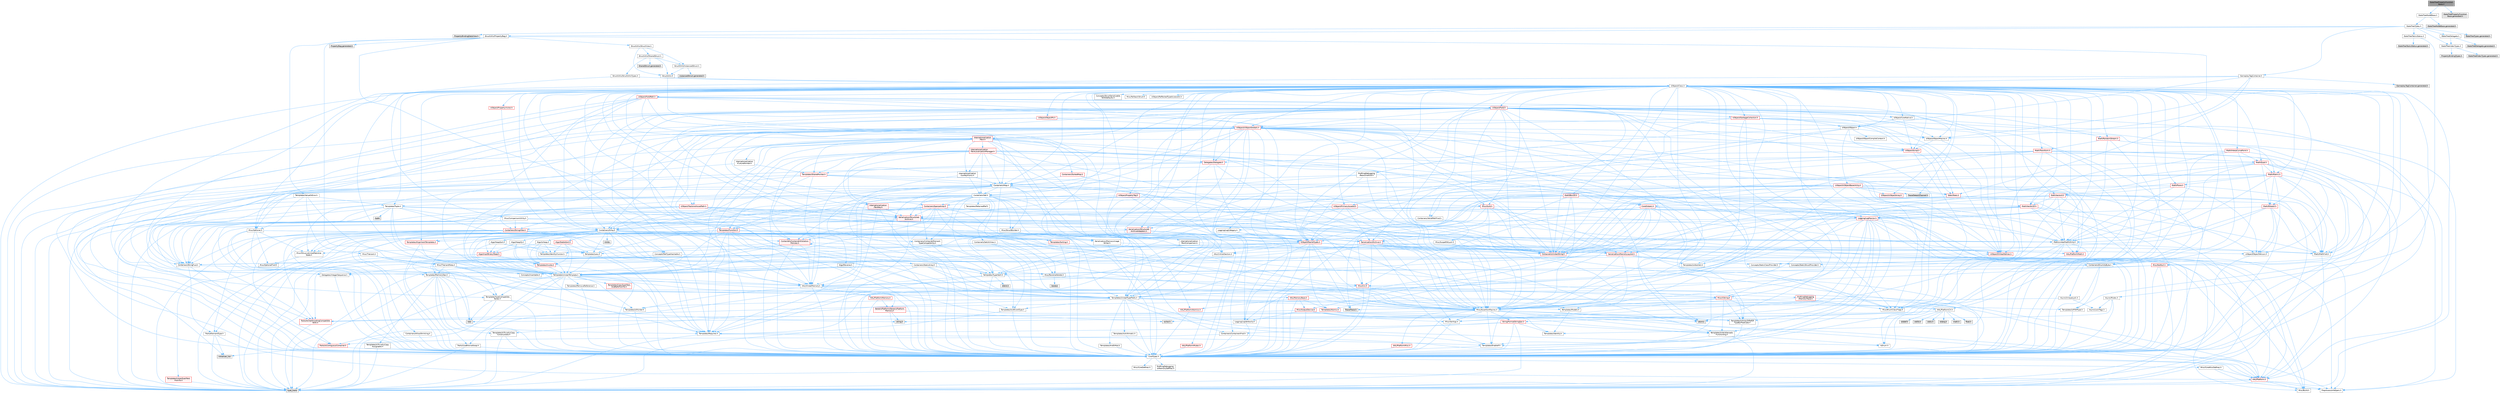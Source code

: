 digraph "StateTreePropertyFunctionBase.h"
{
 // INTERACTIVE_SVG=YES
 // LATEX_PDF_SIZE
  bgcolor="transparent";
  edge [fontname=Helvetica,fontsize=10,labelfontname=Helvetica,labelfontsize=10];
  node [fontname=Helvetica,fontsize=10,shape=box,height=0.2,width=0.4];
  Node1 [id="Node000001",label="StateTreePropertyFunction\lBase.h",height=0.2,width=0.4,color="gray40", fillcolor="grey60", style="filled", fontcolor="black",tooltip=" "];
  Node1 -> Node2 [id="edge1_Node000001_Node000002",color="steelblue1",style="solid",tooltip=" "];
  Node2 [id="Node000002",label="StateTreeNodeBase.h",height=0.2,width=0.4,color="grey40", fillcolor="white", style="filled",URL="$dc/db7/StateTreeNodeBase_8h.html",tooltip=" "];
  Node2 -> Node3 [id="edge2_Node000002_Node000003",color="steelblue1",style="solid",tooltip=" "];
  Node3 [id="Node000003",label="StateTreeTypes.h",height=0.2,width=0.4,color="grey40", fillcolor="white", style="filled",URL="$d0/d54/StateTreeTypes_8h.html",tooltip=" "];
  Node3 -> Node4 [id="edge3_Node000003_Node000004",color="steelblue1",style="solid",tooltip=" "];
  Node4 [id="Node000004",label="PropertyBindingDataView.h",height=0.2,width=0.4,color="grey60", fillcolor="#E0E0E0", style="filled",tooltip=" "];
  Node3 -> Node5 [id="edge4_Node000003_Node000005",color="steelblue1",style="solid",tooltip=" "];
  Node5 [id="Node000005",label="StructUtils/PropertyBag.h",height=0.2,width=0.4,color="grey40", fillcolor="white", style="filled",URL="$de/d60/StructUtils_2PropertyBag_8h.html",tooltip=" "];
  Node5 -> Node6 [id="edge5_Node000005_Node000006",color="steelblue1",style="solid",tooltip=" "];
  Node6 [id="Node000006",label="Misc/TVariantMeta.h",height=0.2,width=0.4,color="grey40", fillcolor="white", style="filled",URL="$d0/d34/TVariantMeta_8h.html",tooltip=" "];
  Node6 -> Node7 [id="edge6_Node000006_Node000007",color="steelblue1",style="solid",tooltip=" "];
  Node7 [id="Node000007",label="Templates/MemoryOps.h",height=0.2,width=0.4,color="grey40", fillcolor="white", style="filled",URL="$db/dea/MemoryOps_8h.html",tooltip=" "];
  Node7 -> Node8 [id="edge7_Node000007_Node000008",color="steelblue1",style="solid",tooltip=" "];
  Node8 [id="Node000008",label="CoreTypes.h",height=0.2,width=0.4,color="grey40", fillcolor="white", style="filled",URL="$dc/dec/CoreTypes_8h.html",tooltip=" "];
  Node8 -> Node9 [id="edge8_Node000008_Node000009",color="steelblue1",style="solid",tooltip=" "];
  Node9 [id="Node000009",label="HAL/Platform.h",height=0.2,width=0.4,color="red", fillcolor="#FFF0F0", style="filled",URL="$d9/dd0/Platform_8h.html",tooltip=" "];
  Node9 -> Node10 [id="edge9_Node000009_Node000010",color="steelblue1",style="solid",tooltip=" "];
  Node10 [id="Node000010",label="Misc/Build.h",height=0.2,width=0.4,color="grey40", fillcolor="white", style="filled",URL="$d3/dbb/Build_8h.html",tooltip=" "];
  Node9 -> Node12 [id="edge10_Node000009_Node000012",color="steelblue1",style="solid",tooltip=" "];
  Node12 [id="Node000012",label="type_traits",height=0.2,width=0.4,color="grey60", fillcolor="#E0E0E0", style="filled",tooltip=" "];
  Node9 -> Node13 [id="edge11_Node000009_Node000013",color="steelblue1",style="solid",tooltip=" "];
  Node13 [id="Node000013",label="PreprocessorHelpers.h",height=0.2,width=0.4,color="grey40", fillcolor="white", style="filled",URL="$db/ddb/PreprocessorHelpers_8h.html",tooltip=" "];
  Node8 -> Node19 [id="edge12_Node000008_Node000019",color="steelblue1",style="solid",tooltip=" "];
  Node19 [id="Node000019",label="ProfilingDebugging\l/UMemoryDefines.h",height=0.2,width=0.4,color="grey40", fillcolor="white", style="filled",URL="$d2/da2/UMemoryDefines_8h.html",tooltip=" "];
  Node8 -> Node20 [id="edge13_Node000008_Node000020",color="steelblue1",style="solid",tooltip=" "];
  Node20 [id="Node000020",label="Misc/CoreMiscDefines.h",height=0.2,width=0.4,color="grey40", fillcolor="white", style="filled",URL="$da/d38/CoreMiscDefines_8h.html",tooltip=" "];
  Node20 -> Node9 [id="edge14_Node000020_Node000009",color="steelblue1",style="solid",tooltip=" "];
  Node20 -> Node13 [id="edge15_Node000020_Node000013",color="steelblue1",style="solid",tooltip=" "];
  Node8 -> Node21 [id="edge16_Node000008_Node000021",color="steelblue1",style="solid",tooltip=" "];
  Node21 [id="Node000021",label="Misc/CoreDefines.h",height=0.2,width=0.4,color="grey40", fillcolor="white", style="filled",URL="$d3/dd2/CoreDefines_8h.html",tooltip=" "];
  Node7 -> Node22 [id="edge17_Node000007_Node000022",color="steelblue1",style="solid",tooltip=" "];
  Node22 [id="Node000022",label="HAL/UnrealMemory.h",height=0.2,width=0.4,color="grey40", fillcolor="white", style="filled",URL="$d9/d96/UnrealMemory_8h.html",tooltip=" "];
  Node22 -> Node8 [id="edge18_Node000022_Node000008",color="steelblue1",style="solid",tooltip=" "];
  Node22 -> Node23 [id="edge19_Node000022_Node000023",color="steelblue1",style="solid",tooltip=" "];
  Node23 [id="Node000023",label="GenericPlatform/GenericPlatform\lMemory.h",height=0.2,width=0.4,color="red", fillcolor="#FFF0F0", style="filled",URL="$dd/d22/GenericPlatformMemory_8h.html",tooltip=" "];
  Node23 -> Node8 [id="edge20_Node000023_Node000008",color="steelblue1",style="solid",tooltip=" "];
  Node23 -> Node33 [id="edge21_Node000023_Node000033",color="steelblue1",style="solid",tooltip=" "];
  Node33 [id="Node000033",label="string.h",height=0.2,width=0.4,color="grey60", fillcolor="#E0E0E0", style="filled",tooltip=" "];
  Node23 -> Node34 [id="edge22_Node000023_Node000034",color="steelblue1",style="solid",tooltip=" "];
  Node34 [id="Node000034",label="wchar.h",height=0.2,width=0.4,color="grey60", fillcolor="#E0E0E0", style="filled",tooltip=" "];
  Node22 -> Node35 [id="edge23_Node000022_Node000035",color="steelblue1",style="solid",tooltip=" "];
  Node35 [id="Node000035",label="HAL/MemoryBase.h",height=0.2,width=0.4,color="red", fillcolor="#FFF0F0", style="filled",URL="$d6/d9f/MemoryBase_8h.html",tooltip=" "];
  Node35 -> Node8 [id="edge24_Node000035_Node000008",color="steelblue1",style="solid",tooltip=" "];
  Node35 -> Node36 [id="edge25_Node000035_Node000036",color="steelblue1",style="solid",tooltip=" "];
  Node36 [id="Node000036",label="HAL/PlatformAtomics.h",height=0.2,width=0.4,color="red", fillcolor="#FFF0F0", style="filled",URL="$d3/d36/PlatformAtomics_8h.html",tooltip=" "];
  Node36 -> Node8 [id="edge26_Node000036_Node000008",color="steelblue1",style="solid",tooltip=" "];
  Node35 -> Node39 [id="edge27_Node000035_Node000039",color="steelblue1",style="solid",tooltip=" "];
  Node39 [id="Node000039",label="HAL/PlatformCrt.h",height=0.2,width=0.4,color="grey40", fillcolor="white", style="filled",URL="$d8/d75/PlatformCrt_8h.html",tooltip=" "];
  Node39 -> Node40 [id="edge28_Node000039_Node000040",color="steelblue1",style="solid",tooltip=" "];
  Node40 [id="Node000040",label="new",height=0.2,width=0.4,color="grey60", fillcolor="#E0E0E0", style="filled",tooltip=" "];
  Node39 -> Node34 [id="edge29_Node000039_Node000034",color="steelblue1",style="solid",tooltip=" "];
  Node39 -> Node41 [id="edge30_Node000039_Node000041",color="steelblue1",style="solid",tooltip=" "];
  Node41 [id="Node000041",label="stddef.h",height=0.2,width=0.4,color="grey60", fillcolor="#E0E0E0", style="filled",tooltip=" "];
  Node39 -> Node42 [id="edge31_Node000039_Node000042",color="steelblue1",style="solid",tooltip=" "];
  Node42 [id="Node000042",label="stdlib.h",height=0.2,width=0.4,color="grey60", fillcolor="#E0E0E0", style="filled",tooltip=" "];
  Node39 -> Node43 [id="edge32_Node000039_Node000043",color="steelblue1",style="solid",tooltip=" "];
  Node43 [id="Node000043",label="stdio.h",height=0.2,width=0.4,color="grey60", fillcolor="#E0E0E0", style="filled",tooltip=" "];
  Node39 -> Node44 [id="edge33_Node000039_Node000044",color="steelblue1",style="solid",tooltip=" "];
  Node44 [id="Node000044",label="stdarg.h",height=0.2,width=0.4,color="grey60", fillcolor="#E0E0E0", style="filled",tooltip=" "];
  Node39 -> Node45 [id="edge34_Node000039_Node000045",color="steelblue1",style="solid",tooltip=" "];
  Node45 [id="Node000045",label="math.h",height=0.2,width=0.4,color="grey60", fillcolor="#E0E0E0", style="filled",tooltip=" "];
  Node39 -> Node46 [id="edge35_Node000039_Node000046",color="steelblue1",style="solid",tooltip=" "];
  Node46 [id="Node000046",label="float.h",height=0.2,width=0.4,color="grey60", fillcolor="#E0E0E0", style="filled",tooltip=" "];
  Node39 -> Node33 [id="edge36_Node000039_Node000033",color="steelblue1",style="solid",tooltip=" "];
  Node35 -> Node79 [id="edge37_Node000035_Node000079",color="steelblue1",style="solid",tooltip=" "];
  Node79 [id="Node000079",label="Misc/OutputDevice.h",height=0.2,width=0.4,color="red", fillcolor="#FFF0F0", style="filled",URL="$d7/d32/OutputDevice_8h.html",tooltip=" "];
  Node79 -> Node8 [id="edge38_Node000079_Node000008",color="steelblue1",style="solid",tooltip=" "];
  Node79 -> Node80 [id="edge39_Node000079_Node000080",color="steelblue1",style="solid",tooltip=" "];
  Node80 [id="Node000080",label="Logging/LogVerbosity.h",height=0.2,width=0.4,color="grey40", fillcolor="white", style="filled",URL="$d2/d8f/LogVerbosity_8h.html",tooltip=" "];
  Node80 -> Node8 [id="edge40_Node000080_Node000008",color="steelblue1",style="solid",tooltip=" "];
  Node79 -> Node71 [id="edge41_Node000079_Node000071",color="steelblue1",style="solid",tooltip=" "];
  Node71 [id="Node000071",label="Misc/VarArgs.h",height=0.2,width=0.4,color="grey40", fillcolor="white", style="filled",URL="$d5/d6f/VarArgs_8h.html",tooltip=" "];
  Node71 -> Node8 [id="edge42_Node000071_Node000008",color="steelblue1",style="solid",tooltip=" "];
  Node79 -> Node66 [id="edge43_Node000079_Node000066",color="steelblue1",style="solid",tooltip=" "];
  Node66 [id="Node000066",label="Templates/IsArrayOrRefOf\lTypeByPredicate.h",height=0.2,width=0.4,color="grey40", fillcolor="white", style="filled",URL="$d6/da1/IsArrayOrRefOfTypeByPredicate_8h.html",tooltip=" "];
  Node66 -> Node8 [id="edge44_Node000066_Node000008",color="steelblue1",style="solid",tooltip=" "];
  Node79 -> Node67 [id="edge45_Node000079_Node000067",color="steelblue1",style="solid",tooltip=" "];
  Node67 [id="Node000067",label="Templates/IsValidVariadic\lFunctionArg.h",height=0.2,width=0.4,color="grey40", fillcolor="white", style="filled",URL="$d0/dc8/IsValidVariadicFunctionArg_8h.html",tooltip=" "];
  Node67 -> Node8 [id="edge46_Node000067_Node000008",color="steelblue1",style="solid",tooltip=" "];
  Node67 -> Node68 [id="edge47_Node000067_Node000068",color="steelblue1",style="solid",tooltip=" "];
  Node68 [id="Node000068",label="IsEnum.h",height=0.2,width=0.4,color="grey40", fillcolor="white", style="filled",URL="$d4/de5/IsEnum_8h.html",tooltip=" "];
  Node67 -> Node12 [id="edge48_Node000067_Node000012",color="steelblue1",style="solid",tooltip=" "];
  Node79 -> Node69 [id="edge49_Node000079_Node000069",color="steelblue1",style="solid",tooltip=" "];
  Node69 [id="Node000069",label="Traits/IsCharEncodingCompatible\lWith.h",height=0.2,width=0.4,color="red", fillcolor="#FFF0F0", style="filled",URL="$df/dd1/IsCharEncodingCompatibleWith_8h.html",tooltip=" "];
  Node69 -> Node12 [id="edge50_Node000069_Node000012",color="steelblue1",style="solid",tooltip=" "];
  Node35 -> Node81 [id="edge51_Node000035_Node000081",color="steelblue1",style="solid",tooltip=" "];
  Node81 [id="Node000081",label="Templates/Atomic.h",height=0.2,width=0.4,color="red", fillcolor="#FFF0F0", style="filled",URL="$d3/d91/Atomic_8h.html",tooltip=" "];
  Node81 -> Node78 [id="edge52_Node000081_Node000078",color="steelblue1",style="solid",tooltip=" "];
  Node78 [id="Node000078",label="atomic",height=0.2,width=0.4,color="grey60", fillcolor="#E0E0E0", style="filled",tooltip=" "];
  Node22 -> Node90 [id="edge53_Node000022_Node000090",color="steelblue1",style="solid",tooltip=" "];
  Node90 [id="Node000090",label="HAL/PlatformMemory.h",height=0.2,width=0.4,color="red", fillcolor="#FFF0F0", style="filled",URL="$de/d68/PlatformMemory_8h.html",tooltip=" "];
  Node90 -> Node8 [id="edge54_Node000090_Node000008",color="steelblue1",style="solid",tooltip=" "];
  Node90 -> Node23 [id="edge55_Node000090_Node000023",color="steelblue1",style="solid",tooltip=" "];
  Node22 -> Node92 [id="edge56_Node000022_Node000092",color="steelblue1",style="solid",tooltip=" "];
  Node92 [id="Node000092",label="ProfilingDebugging\l/MemoryTrace.h",height=0.2,width=0.4,color="red", fillcolor="#FFF0F0", style="filled",URL="$da/dd7/MemoryTrace_8h.html",tooltip=" "];
  Node92 -> Node9 [id="edge57_Node000092_Node000009",color="steelblue1",style="solid",tooltip=" "];
  Node92 -> Node56 [id="edge58_Node000092_Node000056",color="steelblue1",style="solid",tooltip=" "];
  Node56 [id="Node000056",label="Misc/EnumClassFlags.h",height=0.2,width=0.4,color="grey40", fillcolor="white", style="filled",URL="$d8/de7/EnumClassFlags_8h.html",tooltip=" "];
  Node92 -> Node64 [id="edge59_Node000092_Node000064",color="steelblue1",style="solid",tooltip=" "];
  Node64 [id="Node000064",label="Trace/Trace.h",height=0.2,width=0.4,color="grey60", fillcolor="#E0E0E0", style="filled",tooltip=" "];
  Node22 -> Node93 [id="edge60_Node000022_Node000093",color="steelblue1",style="solid",tooltip=" "];
  Node93 [id="Node000093",label="Templates/IsPointer.h",height=0.2,width=0.4,color="grey40", fillcolor="white", style="filled",URL="$d7/d05/IsPointer_8h.html",tooltip=" "];
  Node93 -> Node8 [id="edge61_Node000093_Node000008",color="steelblue1",style="solid",tooltip=" "];
  Node7 -> Node88 [id="edge62_Node000007_Node000088",color="steelblue1",style="solid",tooltip=" "];
  Node88 [id="Node000088",label="Templates/IsTriviallyCopy\lAssignable.h",height=0.2,width=0.4,color="grey40", fillcolor="white", style="filled",URL="$d2/df2/IsTriviallyCopyAssignable_8h.html",tooltip=" "];
  Node88 -> Node8 [id="edge63_Node000088_Node000008",color="steelblue1",style="solid",tooltip=" "];
  Node88 -> Node12 [id="edge64_Node000088_Node000012",color="steelblue1",style="solid",tooltip=" "];
  Node7 -> Node87 [id="edge65_Node000007_Node000087",color="steelblue1",style="solid",tooltip=" "];
  Node87 [id="Node000087",label="Templates/IsTriviallyCopy\lConstructible.h",height=0.2,width=0.4,color="grey40", fillcolor="white", style="filled",URL="$d3/d78/IsTriviallyCopyConstructible_8h.html",tooltip=" "];
  Node87 -> Node8 [id="edge66_Node000087_Node000008",color="steelblue1",style="solid",tooltip=" "];
  Node87 -> Node12 [id="edge67_Node000087_Node000012",color="steelblue1",style="solid",tooltip=" "];
  Node7 -> Node73 [id="edge68_Node000007_Node000073",color="steelblue1",style="solid",tooltip=" "];
  Node73 [id="Node000073",label="Templates/Requires.h",height=0.2,width=0.4,color="grey40", fillcolor="white", style="filled",URL="$dc/d96/Requires_8h.html",tooltip=" "];
  Node73 -> Node65 [id="edge69_Node000073_Node000065",color="steelblue1",style="solid",tooltip=" "];
  Node65 [id="Node000065",label="Templates/EnableIf.h",height=0.2,width=0.4,color="grey40", fillcolor="white", style="filled",URL="$d7/d60/EnableIf_8h.html",tooltip=" "];
  Node65 -> Node8 [id="edge70_Node000065_Node000008",color="steelblue1",style="solid",tooltip=" "];
  Node73 -> Node12 [id="edge71_Node000073_Node000012",color="steelblue1",style="solid",tooltip=" "];
  Node7 -> Node94 [id="edge72_Node000007_Node000094",color="steelblue1",style="solid",tooltip=" "];
  Node94 [id="Node000094",label="Templates/UnrealTypeTraits.h",height=0.2,width=0.4,color="grey40", fillcolor="white", style="filled",URL="$d2/d2d/UnrealTypeTraits_8h.html",tooltip=" "];
  Node94 -> Node8 [id="edge73_Node000094_Node000008",color="steelblue1",style="solid",tooltip=" "];
  Node94 -> Node93 [id="edge74_Node000094_Node000093",color="steelblue1",style="solid",tooltip=" "];
  Node94 -> Node48 [id="edge75_Node000094_Node000048",color="steelblue1",style="solid",tooltip=" "];
  Node48 [id="Node000048",label="Misc/AssertionMacros.h",height=0.2,width=0.4,color="grey40", fillcolor="white", style="filled",URL="$d0/dfa/AssertionMacros_8h.html",tooltip=" "];
  Node48 -> Node8 [id="edge76_Node000048_Node000008",color="steelblue1",style="solid",tooltip=" "];
  Node48 -> Node9 [id="edge77_Node000048_Node000009",color="steelblue1",style="solid",tooltip=" "];
  Node48 -> Node49 [id="edge78_Node000048_Node000049",color="steelblue1",style="solid",tooltip=" "];
  Node49 [id="Node000049",label="HAL/PlatformMisc.h",height=0.2,width=0.4,color="red", fillcolor="#FFF0F0", style="filled",URL="$d0/df5/PlatformMisc_8h.html",tooltip=" "];
  Node49 -> Node8 [id="edge79_Node000049_Node000008",color="steelblue1",style="solid",tooltip=" "];
  Node48 -> Node13 [id="edge80_Node000048_Node000013",color="steelblue1",style="solid",tooltip=" "];
  Node48 -> Node65 [id="edge81_Node000048_Node000065",color="steelblue1",style="solid",tooltip=" "];
  Node48 -> Node66 [id="edge82_Node000048_Node000066",color="steelblue1",style="solid",tooltip=" "];
  Node48 -> Node67 [id="edge83_Node000048_Node000067",color="steelblue1",style="solid",tooltip=" "];
  Node48 -> Node69 [id="edge84_Node000048_Node000069",color="steelblue1",style="solid",tooltip=" "];
  Node48 -> Node71 [id="edge85_Node000048_Node000071",color="steelblue1",style="solid",tooltip=" "];
  Node48 -> Node72 [id="edge86_Node000048_Node000072",color="steelblue1",style="solid",tooltip=" "];
  Node72 [id="Node000072",label="String/FormatStringSan.h",height=0.2,width=0.4,color="red", fillcolor="#FFF0F0", style="filled",URL="$d3/d8b/FormatStringSan_8h.html",tooltip=" "];
  Node72 -> Node12 [id="edge87_Node000072_Node000012",color="steelblue1",style="solid",tooltip=" "];
  Node72 -> Node8 [id="edge88_Node000072_Node000008",color="steelblue1",style="solid",tooltip=" "];
  Node72 -> Node73 [id="edge89_Node000072_Node000073",color="steelblue1",style="solid",tooltip=" "];
  Node72 -> Node74 [id="edge90_Node000072_Node000074",color="steelblue1",style="solid",tooltip=" "];
  Node74 [id="Node000074",label="Templates/Identity.h",height=0.2,width=0.4,color="grey40", fillcolor="white", style="filled",URL="$d0/dd5/Identity_8h.html",tooltip=" "];
  Node72 -> Node67 [id="edge91_Node000072_Node000067",color="steelblue1",style="solid",tooltip=" "];
  Node72 -> Node25 [id="edge92_Node000072_Node000025",color="steelblue1",style="solid",tooltip=" "];
  Node25 [id="Node000025",label="Containers/ContainersFwd.h",height=0.2,width=0.4,color="grey40", fillcolor="white", style="filled",URL="$d4/d0a/ContainersFwd_8h.html",tooltip=" "];
  Node25 -> Node9 [id="edge93_Node000025_Node000009",color="steelblue1",style="solid",tooltip=" "];
  Node25 -> Node8 [id="edge94_Node000025_Node000008",color="steelblue1",style="solid",tooltip=" "];
  Node25 -> Node26 [id="edge95_Node000025_Node000026",color="steelblue1",style="solid",tooltip=" "];
  Node26 [id="Node000026",label="Traits/IsContiguousContainer.h",height=0.2,width=0.4,color="red", fillcolor="#FFF0F0", style="filled",URL="$d5/d3c/IsContiguousContainer_8h.html",tooltip=" "];
  Node26 -> Node8 [id="edge96_Node000026_Node000008",color="steelblue1",style="solid",tooltip=" "];
  Node26 -> Node28 [id="edge97_Node000026_Node000028",color="steelblue1",style="solid",tooltip=" "];
  Node28 [id="Node000028",label="initializer_list",height=0.2,width=0.4,color="grey60", fillcolor="#E0E0E0", style="filled",tooltip=" "];
  Node48 -> Node78 [id="edge98_Node000048_Node000078",color="steelblue1",style="solid",tooltip=" "];
  Node94 -> Node86 [id="edge99_Node000094_Node000086",color="steelblue1",style="solid",tooltip=" "];
  Node86 [id="Node000086",label="Templates/AndOrNot.h",height=0.2,width=0.4,color="grey40", fillcolor="white", style="filled",URL="$db/d0a/AndOrNot_8h.html",tooltip=" "];
  Node86 -> Node8 [id="edge100_Node000086_Node000008",color="steelblue1",style="solid",tooltip=" "];
  Node94 -> Node65 [id="edge101_Node000094_Node000065",color="steelblue1",style="solid",tooltip=" "];
  Node94 -> Node95 [id="edge102_Node000094_Node000095",color="steelblue1",style="solid",tooltip=" "];
  Node95 [id="Node000095",label="Templates/IsArithmetic.h",height=0.2,width=0.4,color="grey40", fillcolor="white", style="filled",URL="$d2/d5d/IsArithmetic_8h.html",tooltip=" "];
  Node95 -> Node8 [id="edge103_Node000095_Node000008",color="steelblue1",style="solid",tooltip=" "];
  Node94 -> Node68 [id="edge104_Node000094_Node000068",color="steelblue1",style="solid",tooltip=" "];
  Node94 -> Node96 [id="edge105_Node000094_Node000096",color="steelblue1",style="solid",tooltip=" "];
  Node96 [id="Node000096",label="Templates/Models.h",height=0.2,width=0.4,color="grey40", fillcolor="white", style="filled",URL="$d3/d0c/Models_8h.html",tooltip=" "];
  Node96 -> Node74 [id="edge106_Node000096_Node000074",color="steelblue1",style="solid",tooltip=" "];
  Node94 -> Node97 [id="edge107_Node000094_Node000097",color="steelblue1",style="solid",tooltip=" "];
  Node97 [id="Node000097",label="Templates/IsPODType.h",height=0.2,width=0.4,color="grey40", fillcolor="white", style="filled",URL="$d7/db1/IsPODType_8h.html",tooltip=" "];
  Node97 -> Node8 [id="edge108_Node000097_Node000008",color="steelblue1",style="solid",tooltip=" "];
  Node94 -> Node98 [id="edge109_Node000094_Node000098",color="steelblue1",style="solid",tooltip=" "];
  Node98 [id="Node000098",label="Templates/IsUECoreType.h",height=0.2,width=0.4,color="grey40", fillcolor="white", style="filled",URL="$d1/db8/IsUECoreType_8h.html",tooltip=" "];
  Node98 -> Node8 [id="edge110_Node000098_Node000008",color="steelblue1",style="solid",tooltip=" "];
  Node98 -> Node12 [id="edge111_Node000098_Node000012",color="steelblue1",style="solid",tooltip=" "];
  Node94 -> Node87 [id="edge112_Node000094_Node000087",color="steelblue1",style="solid",tooltip=" "];
  Node7 -> Node99 [id="edge113_Node000007_Node000099",color="steelblue1",style="solid",tooltip=" "];
  Node99 [id="Node000099",label="Traits/UseBitwiseSwap.h",height=0.2,width=0.4,color="grey40", fillcolor="white", style="filled",URL="$db/df3/UseBitwiseSwap_8h.html",tooltip=" "];
  Node99 -> Node8 [id="edge114_Node000099_Node000008",color="steelblue1",style="solid",tooltip=" "];
  Node99 -> Node12 [id="edge115_Node000099_Node000012",color="steelblue1",style="solid",tooltip=" "];
  Node7 -> Node40 [id="edge116_Node000007_Node000040",color="steelblue1",style="solid",tooltip=" "];
  Node7 -> Node12 [id="edge117_Node000007_Node000012",color="steelblue1",style="solid",tooltip=" "];
  Node6 -> Node100 [id="edge118_Node000006_Node000100",color="steelblue1",style="solid",tooltip=" "];
  Node100 [id="Node000100",label="Templates/TypeCompatible\lBytes.h",height=0.2,width=0.4,color="grey40", fillcolor="white", style="filled",URL="$df/d0a/TypeCompatibleBytes_8h.html",tooltip=" "];
  Node100 -> Node8 [id="edge119_Node000100_Node000008",color="steelblue1",style="solid",tooltip=" "];
  Node100 -> Node33 [id="edge120_Node000100_Node000033",color="steelblue1",style="solid",tooltip=" "];
  Node100 -> Node40 [id="edge121_Node000100_Node000040",color="steelblue1",style="solid",tooltip=" "];
  Node100 -> Node12 [id="edge122_Node000100_Node000012",color="steelblue1",style="solid",tooltip=" "];
  Node6 -> Node101 [id="edge123_Node000006_Node000101",color="steelblue1",style="solid",tooltip=" "];
  Node101 [id="Node000101",label="Templates/UnrealTemplate.h",height=0.2,width=0.4,color="grey40", fillcolor="white", style="filled",URL="$d4/d24/UnrealTemplate_8h.html",tooltip=" "];
  Node101 -> Node8 [id="edge124_Node000101_Node000008",color="steelblue1",style="solid",tooltip=" "];
  Node101 -> Node93 [id="edge125_Node000101_Node000093",color="steelblue1",style="solid",tooltip=" "];
  Node101 -> Node22 [id="edge126_Node000101_Node000022",color="steelblue1",style="solid",tooltip=" "];
  Node101 -> Node102 [id="edge127_Node000101_Node000102",color="steelblue1",style="solid",tooltip=" "];
  Node102 [id="Node000102",label="Templates/CopyQualifiers\lAndRefsFromTo.h",height=0.2,width=0.4,color="red", fillcolor="#FFF0F0", style="filled",URL="$d3/db3/CopyQualifiersAndRefsFromTo_8h.html",tooltip=" "];
  Node101 -> Node94 [id="edge128_Node000101_Node000094",color="steelblue1",style="solid",tooltip=" "];
  Node101 -> Node104 [id="edge129_Node000101_Node000104",color="steelblue1",style="solid",tooltip=" "];
  Node104 [id="Node000104",label="Templates/RemoveReference.h",height=0.2,width=0.4,color="grey40", fillcolor="white", style="filled",URL="$da/dbe/RemoveReference_8h.html",tooltip=" "];
  Node104 -> Node8 [id="edge130_Node000104_Node000008",color="steelblue1",style="solid",tooltip=" "];
  Node101 -> Node73 [id="edge131_Node000101_Node000073",color="steelblue1",style="solid",tooltip=" "];
  Node101 -> Node100 [id="edge132_Node000101_Node000100",color="steelblue1",style="solid",tooltip=" "];
  Node101 -> Node74 [id="edge133_Node000101_Node000074",color="steelblue1",style="solid",tooltip=" "];
  Node101 -> Node26 [id="edge134_Node000101_Node000026",color="steelblue1",style="solid",tooltip=" "];
  Node101 -> Node99 [id="edge135_Node000101_Node000099",color="steelblue1",style="solid",tooltip=" "];
  Node101 -> Node12 [id="edge136_Node000101_Node000012",color="steelblue1",style="solid",tooltip=" "];
  Node6 -> Node94 [id="edge137_Node000006_Node000094",color="steelblue1",style="solid",tooltip=" "];
  Node6 -> Node105 [id="edge138_Node000006_Node000105",color="steelblue1",style="solid",tooltip=" "];
  Node105 [id="Node000105",label="Delegates/IntegerSequence.h",height=0.2,width=0.4,color="grey40", fillcolor="white", style="filled",URL="$d2/dcc/IntegerSequence_8h.html",tooltip=" "];
  Node105 -> Node8 [id="edge139_Node000105_Node000008",color="steelblue1",style="solid",tooltip=" "];
  Node6 -> Node106 [id="edge140_Node000006_Node000106",color="steelblue1",style="solid",tooltip=" "];
  Node106 [id="Node000106",label="Concepts/Insertable.h",height=0.2,width=0.4,color="grey40", fillcolor="white", style="filled",URL="$d8/d3b/Insertable_8h.html",tooltip=" "];
  Node6 -> Node48 [id="edge141_Node000006_Node000048",color="steelblue1",style="solid",tooltip=" "];
  Node5 -> Node107 [id="edge142_Node000005_Node000107",color="steelblue1",style="solid",tooltip=" "];
  Node107 [id="Node000107",label="StructUtils/StructView.h",height=0.2,width=0.4,color="grey40", fillcolor="white", style="filled",URL="$d6/d2a/StructUtils_2StructView_8h.html",tooltip=" "];
  Node107 -> Node108 [id="edge143_Node000107_Node000108",color="steelblue1",style="solid",tooltip=" "];
  Node108 [id="Node000108",label="StructUtils/InstancedStruct.h",height=0.2,width=0.4,color="grey40", fillcolor="white", style="filled",URL="$d6/dc6/StructUtils_2InstancedStruct_8h.html",tooltip=" "];
  Node108 -> Node109 [id="edge144_Node000108_Node000109",color="steelblue1",style="solid",tooltip=" "];
  Node109 [id="Node000109",label="StructUtils.h",height=0.2,width=0.4,color="grey40", fillcolor="white", style="filled",URL="$db/d30/StructUtils_8h.html",tooltip=" "];
  Node109 -> Node94 [id="edge145_Node000109_Node000094",color="steelblue1",style="solid",tooltip=" "];
  Node109 -> Node110 [id="edge146_Node000109_Node000110",color="steelblue1",style="solid",tooltip=" "];
  Node110 [id="Node000110",label="UObject/Class.h",height=0.2,width=0.4,color="grey40", fillcolor="white", style="filled",URL="$d4/d05/Class_8h.html",tooltip=" "];
  Node110 -> Node111 [id="edge147_Node000110_Node000111",color="steelblue1",style="solid",tooltip=" "];
  Node111 [id="Node000111",label="Concepts/GetTypeHashable.h",height=0.2,width=0.4,color="grey40", fillcolor="white", style="filled",URL="$d3/da2/GetTypeHashable_8h.html",tooltip=" "];
  Node111 -> Node8 [id="edge148_Node000111_Node000008",color="steelblue1",style="solid",tooltip=" "];
  Node111 -> Node112 [id="edge149_Node000111_Node000112",color="steelblue1",style="solid",tooltip=" "];
  Node112 [id="Node000112",label="Templates/TypeHash.h",height=0.2,width=0.4,color="grey40", fillcolor="white", style="filled",URL="$d1/d62/TypeHash_8h.html",tooltip=" "];
  Node112 -> Node8 [id="edge150_Node000112_Node000008",color="steelblue1",style="solid",tooltip=" "];
  Node112 -> Node73 [id="edge151_Node000112_Node000073",color="steelblue1",style="solid",tooltip=" "];
  Node112 -> Node113 [id="edge152_Node000112_Node000113",color="steelblue1",style="solid",tooltip=" "];
  Node113 [id="Node000113",label="Misc/Crc.h",height=0.2,width=0.4,color="red", fillcolor="#FFF0F0", style="filled",URL="$d4/dd2/Crc_8h.html",tooltip=" "];
  Node113 -> Node8 [id="edge153_Node000113_Node000008",color="steelblue1",style="solid",tooltip=" "];
  Node113 -> Node48 [id="edge154_Node000113_Node000048",color="steelblue1",style="solid",tooltip=" "];
  Node113 -> Node114 [id="edge155_Node000113_Node000114",color="steelblue1",style="solid",tooltip=" "];
  Node114 [id="Node000114",label="Misc/CString.h",height=0.2,width=0.4,color="red", fillcolor="#FFF0F0", style="filled",URL="$d2/d49/CString_8h.html",tooltip=" "];
  Node114 -> Node8 [id="edge156_Node000114_Node000008",color="steelblue1",style="solid",tooltip=" "];
  Node114 -> Node39 [id="edge157_Node000114_Node000039",color="steelblue1",style="solid",tooltip=" "];
  Node114 -> Node48 [id="edge158_Node000114_Node000048",color="steelblue1",style="solid",tooltip=" "];
  Node114 -> Node71 [id="edge159_Node000114_Node000071",color="steelblue1",style="solid",tooltip=" "];
  Node114 -> Node66 [id="edge160_Node000114_Node000066",color="steelblue1",style="solid",tooltip=" "];
  Node114 -> Node67 [id="edge161_Node000114_Node000067",color="steelblue1",style="solid",tooltip=" "];
  Node114 -> Node69 [id="edge162_Node000114_Node000069",color="steelblue1",style="solid",tooltip=" "];
  Node113 -> Node94 [id="edge163_Node000113_Node000094",color="steelblue1",style="solid",tooltip=" "];
  Node112 -> Node118 [id="edge164_Node000112_Node000118",color="steelblue1",style="solid",tooltip=" "];
  Node118 [id="Node000118",label="stdint.h",height=0.2,width=0.4,color="grey60", fillcolor="#E0E0E0", style="filled",tooltip=" "];
  Node112 -> Node12 [id="edge165_Node000112_Node000012",color="steelblue1",style="solid",tooltip=" "];
  Node110 -> Node119 [id="edge166_Node000110_Node000119",color="steelblue1",style="solid",tooltip=" "];
  Node119 [id="Node000119",label="Concepts/StaticClassProvider.h",height=0.2,width=0.4,color="grey40", fillcolor="white", style="filled",URL="$dd/d83/StaticClassProvider_8h.html",tooltip=" "];
  Node110 -> Node120 [id="edge167_Node000110_Node000120",color="steelblue1",style="solid",tooltip=" "];
  Node120 [id="Node000120",label="Concepts/StaticStructProvider.h",height=0.2,width=0.4,color="grey40", fillcolor="white", style="filled",URL="$d5/d77/StaticStructProvider_8h.html",tooltip=" "];
  Node110 -> Node121 [id="edge168_Node000110_Node000121",color="steelblue1",style="solid",tooltip=" "];
  Node121 [id="Node000121",label="Concepts/StructSerializable\lWithDefaults.h",height=0.2,width=0.4,color="grey40", fillcolor="white", style="filled",URL="$d5/ddc/StructSerializableWithDefaults_8h.html",tooltip=" "];
  Node110 -> Node122 [id="edge169_Node000110_Node000122",color="steelblue1",style="solid",tooltip=" "];
  Node122 [id="Node000122",label="Containers/Array.h",height=0.2,width=0.4,color="grey40", fillcolor="white", style="filled",URL="$df/dd0/Array_8h.html",tooltip=" "];
  Node122 -> Node8 [id="edge170_Node000122_Node000008",color="steelblue1",style="solid",tooltip=" "];
  Node122 -> Node48 [id="edge171_Node000122_Node000048",color="steelblue1",style="solid",tooltip=" "];
  Node122 -> Node123 [id="edge172_Node000122_Node000123",color="steelblue1",style="solid",tooltip=" "];
  Node123 [id="Node000123",label="Misc/IntrusiveUnsetOptional\lState.h",height=0.2,width=0.4,color="grey40", fillcolor="white", style="filled",URL="$d2/d0a/IntrusiveUnsetOptionalState_8h.html",tooltip=" "];
  Node123 -> Node124 [id="edge173_Node000123_Node000124",color="steelblue1",style="solid",tooltip=" "];
  Node124 [id="Node000124",label="Misc/OptionalFwd.h",height=0.2,width=0.4,color="grey40", fillcolor="white", style="filled",URL="$dc/d50/OptionalFwd_8h.html",tooltip=" "];
  Node122 -> Node125 [id="edge174_Node000122_Node000125",color="steelblue1",style="solid",tooltip=" "];
  Node125 [id="Node000125",label="Misc/ReverseIterate.h",height=0.2,width=0.4,color="grey40", fillcolor="white", style="filled",URL="$db/de3/ReverseIterate_8h.html",tooltip=" "];
  Node125 -> Node9 [id="edge175_Node000125_Node000009",color="steelblue1",style="solid",tooltip=" "];
  Node125 -> Node126 [id="edge176_Node000125_Node000126",color="steelblue1",style="solid",tooltip=" "];
  Node126 [id="Node000126",label="iterator",height=0.2,width=0.4,color="grey60", fillcolor="#E0E0E0", style="filled",tooltip=" "];
  Node122 -> Node22 [id="edge177_Node000122_Node000022",color="steelblue1",style="solid",tooltip=" "];
  Node122 -> Node94 [id="edge178_Node000122_Node000094",color="steelblue1",style="solid",tooltip=" "];
  Node122 -> Node101 [id="edge179_Node000122_Node000101",color="steelblue1",style="solid",tooltip=" "];
  Node122 -> Node127 [id="edge180_Node000122_Node000127",color="steelblue1",style="solid",tooltip=" "];
  Node127 [id="Node000127",label="Containers/AllowShrinking.h",height=0.2,width=0.4,color="grey40", fillcolor="white", style="filled",URL="$d7/d1a/AllowShrinking_8h.html",tooltip=" "];
  Node127 -> Node8 [id="edge181_Node000127_Node000008",color="steelblue1",style="solid",tooltip=" "];
  Node122 -> Node128 [id="edge182_Node000122_Node000128",color="steelblue1",style="solid",tooltip=" "];
  Node128 [id="Node000128",label="Containers/ContainerAllocation\lPolicies.h",height=0.2,width=0.4,color="red", fillcolor="#FFF0F0", style="filled",URL="$d7/dff/ContainerAllocationPolicies_8h.html",tooltip=" "];
  Node128 -> Node8 [id="edge183_Node000128_Node000008",color="steelblue1",style="solid",tooltip=" "];
  Node128 -> Node128 [id="edge184_Node000128_Node000128",color="steelblue1",style="solid",tooltip=" "];
  Node128 -> Node130 [id="edge185_Node000128_Node000130",color="steelblue1",style="solid",tooltip=" "];
  Node130 [id="Node000130",label="HAL/PlatformMath.h",height=0.2,width=0.4,color="red", fillcolor="#FFF0F0", style="filled",URL="$dc/d53/PlatformMath_8h.html",tooltip=" "];
  Node130 -> Node8 [id="edge186_Node000130_Node000008",color="steelblue1",style="solid",tooltip=" "];
  Node128 -> Node22 [id="edge187_Node000128_Node000022",color="steelblue1",style="solid",tooltip=" "];
  Node128 -> Node48 [id="edge188_Node000128_Node000048",color="steelblue1",style="solid",tooltip=" "];
  Node128 -> Node7 [id="edge189_Node000128_Node000007",color="steelblue1",style="solid",tooltip=" "];
  Node128 -> Node100 [id="edge190_Node000128_Node000100",color="steelblue1",style="solid",tooltip=" "];
  Node128 -> Node12 [id="edge191_Node000128_Node000012",color="steelblue1",style="solid",tooltip=" "];
  Node122 -> Node139 [id="edge192_Node000122_Node000139",color="steelblue1",style="solid",tooltip=" "];
  Node139 [id="Node000139",label="Containers/ContainerElement\lTypeCompatibility.h",height=0.2,width=0.4,color="grey40", fillcolor="white", style="filled",URL="$df/ddf/ContainerElementTypeCompatibility_8h.html",tooltip=" "];
  Node139 -> Node8 [id="edge193_Node000139_Node000008",color="steelblue1",style="solid",tooltip=" "];
  Node139 -> Node94 [id="edge194_Node000139_Node000094",color="steelblue1",style="solid",tooltip=" "];
  Node122 -> Node140 [id="edge195_Node000122_Node000140",color="steelblue1",style="solid",tooltip=" "];
  Node140 [id="Node000140",label="Serialization/Archive.h",height=0.2,width=0.4,color="red", fillcolor="#FFF0F0", style="filled",URL="$d7/d3b/Archive_8h.html",tooltip=" "];
  Node140 -> Node8 [id="edge196_Node000140_Node000008",color="steelblue1",style="solid",tooltip=" "];
  Node140 -> Node29 [id="edge197_Node000140_Node000029",color="steelblue1",style="solid",tooltip=" "];
  Node29 [id="Node000029",label="Math/MathFwd.h",height=0.2,width=0.4,color="grey40", fillcolor="white", style="filled",URL="$d2/d10/MathFwd_8h.html",tooltip=" "];
  Node29 -> Node9 [id="edge198_Node000029_Node000009",color="steelblue1",style="solid",tooltip=" "];
  Node140 -> Node48 [id="edge199_Node000140_Node000048",color="steelblue1",style="solid",tooltip=" "];
  Node140 -> Node10 [id="edge200_Node000140_Node000010",color="steelblue1",style="solid",tooltip=" "];
  Node140 -> Node71 [id="edge201_Node000140_Node000071",color="steelblue1",style="solid",tooltip=" "];
  Node140 -> Node65 [id="edge202_Node000140_Node000065",color="steelblue1",style="solid",tooltip=" "];
  Node140 -> Node66 [id="edge203_Node000140_Node000066",color="steelblue1",style="solid",tooltip=" "];
  Node140 -> Node67 [id="edge204_Node000140_Node000067",color="steelblue1",style="solid",tooltip=" "];
  Node140 -> Node101 [id="edge205_Node000140_Node000101",color="steelblue1",style="solid",tooltip=" "];
  Node140 -> Node69 [id="edge206_Node000140_Node000069",color="steelblue1",style="solid",tooltip=" "];
  Node140 -> Node149 [id="edge207_Node000140_Node000149",color="steelblue1",style="solid",tooltip=" "];
  Node149 [id="Node000149",label="UObject/ObjectVersion.h",height=0.2,width=0.4,color="grey40", fillcolor="white", style="filled",URL="$da/d63/ObjectVersion_8h.html",tooltip=" "];
  Node149 -> Node8 [id="edge208_Node000149_Node000008",color="steelblue1",style="solid",tooltip=" "];
  Node122 -> Node150 [id="edge209_Node000122_Node000150",color="steelblue1",style="solid",tooltip=" "];
  Node150 [id="Node000150",label="Serialization/MemoryImage\lWriter.h",height=0.2,width=0.4,color="grey40", fillcolor="white", style="filled",URL="$d0/d08/MemoryImageWriter_8h.html",tooltip=" "];
  Node150 -> Node8 [id="edge210_Node000150_Node000008",color="steelblue1",style="solid",tooltip=" "];
  Node150 -> Node151 [id="edge211_Node000150_Node000151",color="steelblue1",style="solid",tooltip=" "];
  Node151 [id="Node000151",label="Serialization/MemoryLayout.h",height=0.2,width=0.4,color="red", fillcolor="#FFF0F0", style="filled",URL="$d7/d66/MemoryLayout_8h.html",tooltip=" "];
  Node151 -> Node119 [id="edge212_Node000151_Node000119",color="steelblue1",style="solid",tooltip=" "];
  Node151 -> Node120 [id="edge213_Node000151_Node000120",color="steelblue1",style="solid",tooltip=" "];
  Node151 -> Node152 [id="edge214_Node000151_Node000152",color="steelblue1",style="solid",tooltip=" "];
  Node152 [id="Node000152",label="Containers/EnumAsByte.h",height=0.2,width=0.4,color="grey40", fillcolor="white", style="filled",URL="$d6/d9a/EnumAsByte_8h.html",tooltip=" "];
  Node152 -> Node8 [id="edge215_Node000152_Node000008",color="steelblue1",style="solid",tooltip=" "];
  Node152 -> Node97 [id="edge216_Node000152_Node000097",color="steelblue1",style="solid",tooltip=" "];
  Node152 -> Node112 [id="edge217_Node000152_Node000112",color="steelblue1",style="solid",tooltip=" "];
  Node151 -> Node51 [id="edge218_Node000151_Node000051",color="steelblue1",style="solid",tooltip=" "];
  Node51 [id="Node000051",label="Containers/StringFwd.h",height=0.2,width=0.4,color="grey40", fillcolor="white", style="filled",URL="$df/d37/StringFwd_8h.html",tooltip=" "];
  Node51 -> Node8 [id="edge219_Node000051_Node000008",color="steelblue1",style="solid",tooltip=" "];
  Node51 -> Node52 [id="edge220_Node000051_Node000052",color="steelblue1",style="solid",tooltip=" "];
  Node52 [id="Node000052",label="Traits/ElementType.h",height=0.2,width=0.4,color="grey40", fillcolor="white", style="filled",URL="$d5/d4f/ElementType_8h.html",tooltip=" "];
  Node52 -> Node9 [id="edge221_Node000052_Node000009",color="steelblue1",style="solid",tooltip=" "];
  Node52 -> Node28 [id="edge222_Node000052_Node000028",color="steelblue1",style="solid",tooltip=" "];
  Node52 -> Node12 [id="edge223_Node000052_Node000012",color="steelblue1",style="solid",tooltip=" "];
  Node51 -> Node26 [id="edge224_Node000051_Node000026",color="steelblue1",style="solid",tooltip=" "];
  Node151 -> Node22 [id="edge225_Node000151_Node000022",color="steelblue1",style="solid",tooltip=" "];
  Node151 -> Node65 [id="edge226_Node000151_Node000065",color="steelblue1",style="solid",tooltip=" "];
  Node151 -> Node154 [id="edge227_Node000151_Node000154",color="steelblue1",style="solid",tooltip=" "];
  Node154 [id="Node000154",label="Templates/IsAbstract.h",height=0.2,width=0.4,color="grey40", fillcolor="white", style="filled",URL="$d8/db7/IsAbstract_8h.html",tooltip=" "];
  Node151 -> Node96 [id="edge228_Node000151_Node000096",color="steelblue1",style="solid",tooltip=" "];
  Node151 -> Node101 [id="edge229_Node000151_Node000101",color="steelblue1",style="solid",tooltip=" "];
  Node122 -> Node155 [id="edge230_Node000122_Node000155",color="steelblue1",style="solid",tooltip=" "];
  Node155 [id="Node000155",label="Algo/Heapify.h",height=0.2,width=0.4,color="grey40", fillcolor="white", style="filled",URL="$d0/d2a/Heapify_8h.html",tooltip=" "];
  Node155 -> Node156 [id="edge231_Node000155_Node000156",color="steelblue1",style="solid",tooltip=" "];
  Node156 [id="Node000156",label="Algo/Impl/BinaryHeap.h",height=0.2,width=0.4,color="red", fillcolor="#FFF0F0", style="filled",URL="$d7/da3/Algo_2Impl_2BinaryHeap_8h.html",tooltip=" "];
  Node156 -> Node157 [id="edge232_Node000156_Node000157",color="steelblue1",style="solid",tooltip=" "];
  Node157 [id="Node000157",label="Templates/Invoke.h",height=0.2,width=0.4,color="red", fillcolor="#FFF0F0", style="filled",URL="$d7/deb/Invoke_8h.html",tooltip=" "];
  Node157 -> Node8 [id="edge233_Node000157_Node000008",color="steelblue1",style="solid",tooltip=" "];
  Node157 -> Node101 [id="edge234_Node000157_Node000101",color="steelblue1",style="solid",tooltip=" "];
  Node157 -> Node12 [id="edge235_Node000157_Node000012",color="steelblue1",style="solid",tooltip=" "];
  Node156 -> Node12 [id="edge236_Node000156_Node000012",color="steelblue1",style="solid",tooltip=" "];
  Node155 -> Node161 [id="edge237_Node000155_Node000161",color="steelblue1",style="solid",tooltip=" "];
  Node161 [id="Node000161",label="Templates/IdentityFunctor.h",height=0.2,width=0.4,color="grey40", fillcolor="white", style="filled",URL="$d7/d2e/IdentityFunctor_8h.html",tooltip=" "];
  Node161 -> Node9 [id="edge238_Node000161_Node000009",color="steelblue1",style="solid",tooltip=" "];
  Node155 -> Node157 [id="edge239_Node000155_Node000157",color="steelblue1",style="solid",tooltip=" "];
  Node155 -> Node162 [id="edge240_Node000155_Node000162",color="steelblue1",style="solid",tooltip=" "];
  Node162 [id="Node000162",label="Templates/Less.h",height=0.2,width=0.4,color="grey40", fillcolor="white", style="filled",URL="$de/dc8/Less_8h.html",tooltip=" "];
  Node162 -> Node8 [id="edge241_Node000162_Node000008",color="steelblue1",style="solid",tooltip=" "];
  Node162 -> Node101 [id="edge242_Node000162_Node000101",color="steelblue1",style="solid",tooltip=" "];
  Node155 -> Node101 [id="edge243_Node000155_Node000101",color="steelblue1",style="solid",tooltip=" "];
  Node122 -> Node163 [id="edge244_Node000122_Node000163",color="steelblue1",style="solid",tooltip=" "];
  Node163 [id="Node000163",label="Algo/HeapSort.h",height=0.2,width=0.4,color="grey40", fillcolor="white", style="filled",URL="$d3/d92/HeapSort_8h.html",tooltip=" "];
  Node163 -> Node156 [id="edge245_Node000163_Node000156",color="steelblue1",style="solid",tooltip=" "];
  Node163 -> Node161 [id="edge246_Node000163_Node000161",color="steelblue1",style="solid",tooltip=" "];
  Node163 -> Node162 [id="edge247_Node000163_Node000162",color="steelblue1",style="solid",tooltip=" "];
  Node163 -> Node101 [id="edge248_Node000163_Node000101",color="steelblue1",style="solid",tooltip=" "];
  Node122 -> Node164 [id="edge249_Node000122_Node000164",color="steelblue1",style="solid",tooltip=" "];
  Node164 [id="Node000164",label="Algo/IsHeap.h",height=0.2,width=0.4,color="grey40", fillcolor="white", style="filled",URL="$de/d32/IsHeap_8h.html",tooltip=" "];
  Node164 -> Node156 [id="edge250_Node000164_Node000156",color="steelblue1",style="solid",tooltip=" "];
  Node164 -> Node161 [id="edge251_Node000164_Node000161",color="steelblue1",style="solid",tooltip=" "];
  Node164 -> Node157 [id="edge252_Node000164_Node000157",color="steelblue1",style="solid",tooltip=" "];
  Node164 -> Node162 [id="edge253_Node000164_Node000162",color="steelblue1",style="solid",tooltip=" "];
  Node164 -> Node101 [id="edge254_Node000164_Node000101",color="steelblue1",style="solid",tooltip=" "];
  Node122 -> Node156 [id="edge255_Node000122_Node000156",color="steelblue1",style="solid",tooltip=" "];
  Node122 -> Node165 [id="edge256_Node000122_Node000165",color="steelblue1",style="solid",tooltip=" "];
  Node165 [id="Node000165",label="Algo/StableSort.h",height=0.2,width=0.4,color="red", fillcolor="#FFF0F0", style="filled",URL="$d7/d3c/StableSort_8h.html",tooltip=" "];
  Node165 -> Node161 [id="edge257_Node000165_Node000161",color="steelblue1",style="solid",tooltip=" "];
  Node165 -> Node157 [id="edge258_Node000165_Node000157",color="steelblue1",style="solid",tooltip=" "];
  Node165 -> Node162 [id="edge259_Node000165_Node000162",color="steelblue1",style="solid",tooltip=" "];
  Node165 -> Node101 [id="edge260_Node000165_Node000101",color="steelblue1",style="solid",tooltip=" "];
  Node122 -> Node111 [id="edge261_Node000122_Node000111",color="steelblue1",style="solid",tooltip=" "];
  Node122 -> Node161 [id="edge262_Node000122_Node000161",color="steelblue1",style="solid",tooltip=" "];
  Node122 -> Node157 [id="edge263_Node000122_Node000157",color="steelblue1",style="solid",tooltip=" "];
  Node122 -> Node162 [id="edge264_Node000122_Node000162",color="steelblue1",style="solid",tooltip=" "];
  Node122 -> Node168 [id="edge265_Node000122_Node000168",color="steelblue1",style="solid",tooltip=" "];
  Node168 [id="Node000168",label="Templates/LosesQualifiers\lFromTo.h",height=0.2,width=0.4,color="red", fillcolor="#FFF0F0", style="filled",URL="$d2/db3/LosesQualifiersFromTo_8h.html",tooltip=" "];
  Node168 -> Node12 [id="edge266_Node000168_Node000012",color="steelblue1",style="solid",tooltip=" "];
  Node122 -> Node73 [id="edge267_Node000122_Node000073",color="steelblue1",style="solid",tooltip=" "];
  Node122 -> Node169 [id="edge268_Node000122_Node000169",color="steelblue1",style="solid",tooltip=" "];
  Node169 [id="Node000169",label="Templates/Sorting.h",height=0.2,width=0.4,color="red", fillcolor="#FFF0F0", style="filled",URL="$d3/d9e/Sorting_8h.html",tooltip=" "];
  Node169 -> Node8 [id="edge269_Node000169_Node000008",color="steelblue1",style="solid",tooltip=" "];
  Node169 -> Node130 [id="edge270_Node000169_Node000130",color="steelblue1",style="solid",tooltip=" "];
  Node169 -> Node162 [id="edge271_Node000169_Node000162",color="steelblue1",style="solid",tooltip=" "];
  Node122 -> Node173 [id="edge272_Node000122_Node000173",color="steelblue1",style="solid",tooltip=" "];
  Node173 [id="Node000173",label="Templates/AlignmentTemplates.h",height=0.2,width=0.4,color="red", fillcolor="#FFF0F0", style="filled",URL="$dd/d32/AlignmentTemplates_8h.html",tooltip=" "];
  Node173 -> Node8 [id="edge273_Node000173_Node000008",color="steelblue1",style="solid",tooltip=" "];
  Node173 -> Node93 [id="edge274_Node000173_Node000093",color="steelblue1",style="solid",tooltip=" "];
  Node122 -> Node52 [id="edge275_Node000122_Node000052",color="steelblue1",style="solid",tooltip=" "];
  Node122 -> Node136 [id="edge276_Node000122_Node000136",color="steelblue1",style="solid",tooltip=" "];
  Node136 [id="Node000136",label="limits",height=0.2,width=0.4,color="grey60", fillcolor="#E0E0E0", style="filled",tooltip=" "];
  Node122 -> Node12 [id="edge277_Node000122_Node000012",color="steelblue1",style="solid",tooltip=" "];
  Node110 -> Node152 [id="edge278_Node000110_Node000152",color="steelblue1",style="solid",tooltip=" "];
  Node110 -> Node174 [id="edge279_Node000110_Node000174",color="steelblue1",style="solid",tooltip=" "];
  Node174 [id="Node000174",label="Containers/Map.h",height=0.2,width=0.4,color="grey40", fillcolor="white", style="filled",URL="$df/d79/Map_8h.html",tooltip=" "];
  Node174 -> Node8 [id="edge280_Node000174_Node000008",color="steelblue1",style="solid",tooltip=" "];
  Node174 -> Node175 [id="edge281_Node000174_Node000175",color="steelblue1",style="solid",tooltip=" "];
  Node175 [id="Node000175",label="Algo/Reverse.h",height=0.2,width=0.4,color="grey40", fillcolor="white", style="filled",URL="$d5/d93/Reverse_8h.html",tooltip=" "];
  Node175 -> Node8 [id="edge282_Node000175_Node000008",color="steelblue1",style="solid",tooltip=" "];
  Node175 -> Node101 [id="edge283_Node000175_Node000101",color="steelblue1",style="solid",tooltip=" "];
  Node174 -> Node139 [id="edge284_Node000174_Node000139",color="steelblue1",style="solid",tooltip=" "];
  Node174 -> Node176 [id="edge285_Node000174_Node000176",color="steelblue1",style="solid",tooltip=" "];
  Node176 [id="Node000176",label="Containers/Set.h",height=0.2,width=0.4,color="grey40", fillcolor="white", style="filled",URL="$d4/d45/Set_8h.html",tooltip=" "];
  Node176 -> Node128 [id="edge286_Node000176_Node000128",color="steelblue1",style="solid",tooltip=" "];
  Node176 -> Node139 [id="edge287_Node000176_Node000139",color="steelblue1",style="solid",tooltip=" "];
  Node176 -> Node177 [id="edge288_Node000176_Node000177",color="steelblue1",style="solid",tooltip=" "];
  Node177 [id="Node000177",label="Containers/SetUtilities.h",height=0.2,width=0.4,color="grey40", fillcolor="white", style="filled",URL="$dc/de5/SetUtilities_8h.html",tooltip=" "];
  Node177 -> Node8 [id="edge289_Node000177_Node000008",color="steelblue1",style="solid",tooltip=" "];
  Node177 -> Node151 [id="edge290_Node000177_Node000151",color="steelblue1",style="solid",tooltip=" "];
  Node177 -> Node7 [id="edge291_Node000177_Node000007",color="steelblue1",style="solid",tooltip=" "];
  Node177 -> Node94 [id="edge292_Node000177_Node000094",color="steelblue1",style="solid",tooltip=" "];
  Node176 -> Node178 [id="edge293_Node000176_Node000178",color="steelblue1",style="solid",tooltip=" "];
  Node178 [id="Node000178",label="Containers/SparseArray.h",height=0.2,width=0.4,color="red", fillcolor="#FFF0F0", style="filled",URL="$d5/dbf/SparseArray_8h.html",tooltip=" "];
  Node178 -> Node8 [id="edge294_Node000178_Node000008",color="steelblue1",style="solid",tooltip=" "];
  Node178 -> Node48 [id="edge295_Node000178_Node000048",color="steelblue1",style="solid",tooltip=" "];
  Node178 -> Node22 [id="edge296_Node000178_Node000022",color="steelblue1",style="solid",tooltip=" "];
  Node178 -> Node94 [id="edge297_Node000178_Node000094",color="steelblue1",style="solid",tooltip=" "];
  Node178 -> Node101 [id="edge298_Node000178_Node000101",color="steelblue1",style="solid",tooltip=" "];
  Node178 -> Node128 [id="edge299_Node000178_Node000128",color="steelblue1",style="solid",tooltip=" "];
  Node178 -> Node162 [id="edge300_Node000178_Node000162",color="steelblue1",style="solid",tooltip=" "];
  Node178 -> Node122 [id="edge301_Node000178_Node000122",color="steelblue1",style="solid",tooltip=" "];
  Node178 -> Node172 [id="edge302_Node000178_Node000172",color="steelblue1",style="solid",tooltip=" "];
  Node172 [id="Node000172",label="Math/UnrealMathUtility.h",height=0.2,width=0.4,color="grey40", fillcolor="white", style="filled",URL="$db/db8/UnrealMathUtility_8h.html",tooltip=" "];
  Node172 -> Node8 [id="edge303_Node000172_Node000008",color="steelblue1",style="solid",tooltip=" "];
  Node172 -> Node48 [id="edge304_Node000172_Node000048",color="steelblue1",style="solid",tooltip=" "];
  Node172 -> Node130 [id="edge305_Node000172_Node000130",color="steelblue1",style="solid",tooltip=" "];
  Node172 -> Node29 [id="edge306_Node000172_Node000029",color="steelblue1",style="solid",tooltip=" "];
  Node172 -> Node74 [id="edge307_Node000172_Node000074",color="steelblue1",style="solid",tooltip=" "];
  Node172 -> Node73 [id="edge308_Node000172_Node000073",color="steelblue1",style="solid",tooltip=" "];
  Node178 -> Node181 [id="edge309_Node000178_Node000181",color="steelblue1",style="solid",tooltip=" "];
  Node181 [id="Node000181",label="Serialization/Structured\lArchive.h",height=0.2,width=0.4,color="red", fillcolor="#FFF0F0", style="filled",URL="$d9/d1e/StructuredArchive_8h.html",tooltip=" "];
  Node181 -> Node122 [id="edge310_Node000181_Node000122",color="steelblue1",style="solid",tooltip=" "];
  Node181 -> Node128 [id="edge311_Node000181_Node000128",color="steelblue1",style="solid",tooltip=" "];
  Node181 -> Node8 [id="edge312_Node000181_Node000008",color="steelblue1",style="solid",tooltip=" "];
  Node181 -> Node10 [id="edge313_Node000181_Node000010",color="steelblue1",style="solid",tooltip=" "];
  Node181 -> Node140 [id="edge314_Node000181_Node000140",color="steelblue1",style="solid",tooltip=" "];
  Node181 -> Node185 [id="edge315_Node000181_Node000185",color="steelblue1",style="solid",tooltip=" "];
  Node185 [id="Node000185",label="Serialization/Structured\lArchiveAdapters.h",height=0.2,width=0.4,color="red", fillcolor="#FFF0F0", style="filled",URL="$d3/de1/StructuredArchiveAdapters_8h.html",tooltip=" "];
  Node185 -> Node8 [id="edge316_Node000185_Node000008",color="steelblue1",style="solid",tooltip=" "];
  Node185 -> Node106 [id="edge317_Node000185_Node000106",color="steelblue1",style="solid",tooltip=" "];
  Node185 -> Node96 [id="edge318_Node000185_Node000096",color="steelblue1",style="solid",tooltip=" "];
  Node178 -> Node150 [id="edge319_Node000178_Node000150",color="steelblue1",style="solid",tooltip=" "];
  Node178 -> Node196 [id="edge320_Node000178_Node000196",color="steelblue1",style="solid",tooltip=" "];
  Node196 [id="Node000196",label="Containers/UnrealString.h",height=0.2,width=0.4,color="red", fillcolor="#FFF0F0", style="filled",URL="$d5/dba/UnrealString_8h.html",tooltip=" "];
  Node178 -> Node123 [id="edge321_Node000178_Node000123",color="steelblue1",style="solid",tooltip=" "];
  Node176 -> Node25 [id="edge322_Node000176_Node000025",color="steelblue1",style="solid",tooltip=" "];
  Node176 -> Node172 [id="edge323_Node000176_Node000172",color="steelblue1",style="solid",tooltip=" "];
  Node176 -> Node48 [id="edge324_Node000176_Node000048",color="steelblue1",style="solid",tooltip=" "];
  Node176 -> Node200 [id="edge325_Node000176_Node000200",color="steelblue1",style="solid",tooltip=" "];
  Node200 [id="Node000200",label="Misc/StructBuilder.h",height=0.2,width=0.4,color="grey40", fillcolor="white", style="filled",URL="$d9/db3/StructBuilder_8h.html",tooltip=" "];
  Node200 -> Node8 [id="edge326_Node000200_Node000008",color="steelblue1",style="solid",tooltip=" "];
  Node200 -> Node172 [id="edge327_Node000200_Node000172",color="steelblue1",style="solid",tooltip=" "];
  Node200 -> Node173 [id="edge328_Node000200_Node000173",color="steelblue1",style="solid",tooltip=" "];
  Node176 -> Node150 [id="edge329_Node000176_Node000150",color="steelblue1",style="solid",tooltip=" "];
  Node176 -> Node181 [id="edge330_Node000176_Node000181",color="steelblue1",style="solid",tooltip=" "];
  Node176 -> Node201 [id="edge331_Node000176_Node000201",color="steelblue1",style="solid",tooltip=" "];
  Node201 [id="Node000201",label="Templates/Function.h",height=0.2,width=0.4,color="red", fillcolor="#FFF0F0", style="filled",URL="$df/df5/Function_8h.html",tooltip=" "];
  Node201 -> Node8 [id="edge332_Node000201_Node000008",color="steelblue1",style="solid",tooltip=" "];
  Node201 -> Node48 [id="edge333_Node000201_Node000048",color="steelblue1",style="solid",tooltip=" "];
  Node201 -> Node123 [id="edge334_Node000201_Node000123",color="steelblue1",style="solid",tooltip=" "];
  Node201 -> Node22 [id="edge335_Node000201_Node000022",color="steelblue1",style="solid",tooltip=" "];
  Node201 -> Node94 [id="edge336_Node000201_Node000094",color="steelblue1",style="solid",tooltip=" "];
  Node201 -> Node157 [id="edge337_Node000201_Node000157",color="steelblue1",style="solid",tooltip=" "];
  Node201 -> Node101 [id="edge338_Node000201_Node000101",color="steelblue1",style="solid",tooltip=" "];
  Node201 -> Node73 [id="edge339_Node000201_Node000073",color="steelblue1",style="solid",tooltip=" "];
  Node201 -> Node172 [id="edge340_Node000201_Node000172",color="steelblue1",style="solid",tooltip=" "];
  Node201 -> Node40 [id="edge341_Node000201_Node000040",color="steelblue1",style="solid",tooltip=" "];
  Node201 -> Node12 [id="edge342_Node000201_Node000012",color="steelblue1",style="solid",tooltip=" "];
  Node176 -> Node203 [id="edge343_Node000176_Node000203",color="steelblue1",style="solid",tooltip=" "];
  Node203 [id="Node000203",label="Templates/RetainedRef.h",height=0.2,width=0.4,color="grey40", fillcolor="white", style="filled",URL="$d1/dac/RetainedRef_8h.html",tooltip=" "];
  Node176 -> Node169 [id="edge344_Node000176_Node000169",color="steelblue1",style="solid",tooltip=" "];
  Node176 -> Node112 [id="edge345_Node000176_Node000112",color="steelblue1",style="solid",tooltip=" "];
  Node176 -> Node101 [id="edge346_Node000176_Node000101",color="steelblue1",style="solid",tooltip=" "];
  Node176 -> Node28 [id="edge347_Node000176_Node000028",color="steelblue1",style="solid",tooltip=" "];
  Node176 -> Node12 [id="edge348_Node000176_Node000012",color="steelblue1",style="solid",tooltip=" "];
  Node174 -> Node196 [id="edge349_Node000174_Node000196",color="steelblue1",style="solid",tooltip=" "];
  Node174 -> Node48 [id="edge350_Node000174_Node000048",color="steelblue1",style="solid",tooltip=" "];
  Node174 -> Node200 [id="edge351_Node000174_Node000200",color="steelblue1",style="solid",tooltip=" "];
  Node174 -> Node201 [id="edge352_Node000174_Node000201",color="steelblue1",style="solid",tooltip=" "];
  Node174 -> Node169 [id="edge353_Node000174_Node000169",color="steelblue1",style="solid",tooltip=" "];
  Node174 -> Node204 [id="edge354_Node000174_Node000204",color="steelblue1",style="solid",tooltip=" "];
  Node204 [id="Node000204",label="Templates/Tuple.h",height=0.2,width=0.4,color="grey40", fillcolor="white", style="filled",URL="$d2/d4f/Tuple_8h.html",tooltip=" "];
  Node204 -> Node8 [id="edge355_Node000204_Node000008",color="steelblue1",style="solid",tooltip=" "];
  Node204 -> Node101 [id="edge356_Node000204_Node000101",color="steelblue1",style="solid",tooltip=" "];
  Node204 -> Node105 [id="edge357_Node000204_Node000105",color="steelblue1",style="solid",tooltip=" "];
  Node204 -> Node157 [id="edge358_Node000204_Node000157",color="steelblue1",style="solid",tooltip=" "];
  Node204 -> Node181 [id="edge359_Node000204_Node000181",color="steelblue1",style="solid",tooltip=" "];
  Node204 -> Node151 [id="edge360_Node000204_Node000151",color="steelblue1",style="solid",tooltip=" "];
  Node204 -> Node73 [id="edge361_Node000204_Node000073",color="steelblue1",style="solid",tooltip=" "];
  Node204 -> Node112 [id="edge362_Node000204_Node000112",color="steelblue1",style="solid",tooltip=" "];
  Node204 -> Node205 [id="edge363_Node000204_Node000205",color="steelblue1",style="solid",tooltip=" "];
  Node205 [id="Node000205",label="tuple",height=0.2,width=0.4,color="grey60", fillcolor="#E0E0E0", style="filled",tooltip=" "];
  Node204 -> Node12 [id="edge364_Node000204_Node000012",color="steelblue1",style="solid",tooltip=" "];
  Node174 -> Node101 [id="edge365_Node000174_Node000101",color="steelblue1",style="solid",tooltip=" "];
  Node174 -> Node94 [id="edge366_Node000174_Node000094",color="steelblue1",style="solid",tooltip=" "];
  Node174 -> Node12 [id="edge367_Node000174_Node000012",color="steelblue1",style="solid",tooltip=" "];
  Node110 -> Node176 [id="edge368_Node000110_Node000176",color="steelblue1",style="solid",tooltip=" "];
  Node110 -> Node51 [id="edge369_Node000110_Node000051",color="steelblue1",style="solid",tooltip=" "];
  Node110 -> Node196 [id="edge370_Node000110_Node000196",color="steelblue1",style="solid",tooltip=" "];
  Node110 -> Node8 [id="edge371_Node000110_Node000008",color="steelblue1",style="solid",tooltip=" "];
  Node110 -> Node206 [id="edge372_Node000110_Node000206",color="steelblue1",style="solid",tooltip=" "];
  Node206 [id="Node000206",label="Async/Mutex.h",height=0.2,width=0.4,color="grey40", fillcolor="white", style="filled",URL="$de/db1/Mutex_8h.html",tooltip=" "];
  Node206 -> Node207 [id="edge373_Node000206_Node000207",color="steelblue1",style="solid",tooltip=" "];
  Node207 [id="Node000207",label="Async/LockTags.h",height=0.2,width=0.4,color="grey40", fillcolor="white", style="filled",URL="$d6/d40/LockTags_8h.html",tooltip=" "];
  Node206 -> Node8 [id="edge374_Node000206_Node000008",color="steelblue1",style="solid",tooltip=" "];
  Node206 -> Node78 [id="edge375_Node000206_Node000078",color="steelblue1",style="solid",tooltip=" "];
  Node110 -> Node208 [id="edge376_Node000110_Node000208",color="steelblue1",style="solid",tooltip=" "];
  Node208 [id="Node000208",label="Async/UniqueLock.h",height=0.2,width=0.4,color="grey40", fillcolor="white", style="filled",URL="$da/dc6/UniqueLock_8h.html",tooltip=" "];
  Node208 -> Node207 [id="edge377_Node000208_Node000207",color="steelblue1",style="solid",tooltip=" "];
  Node208 -> Node48 [id="edge378_Node000208_Node000048",color="steelblue1",style="solid",tooltip=" "];
  Node110 -> Node209 [id="edge379_Node000110_Node000209",color="steelblue1",style="solid",tooltip=" "];
  Node209 [id="Node000209",label="HAL/CriticalSection.h",height=0.2,width=0.4,color="grey40", fillcolor="white", style="filled",URL="$d6/d90/CriticalSection_8h.html",tooltip=" "];
  Node209 -> Node210 [id="edge380_Node000209_Node000210",color="steelblue1",style="solid",tooltip=" "];
  Node210 [id="Node000210",label="HAL/PlatformMutex.h",height=0.2,width=0.4,color="red", fillcolor="#FFF0F0", style="filled",URL="$d9/d0b/PlatformMutex_8h.html",tooltip=" "];
  Node210 -> Node8 [id="edge381_Node000210_Node000008",color="steelblue1",style="solid",tooltip=" "];
  Node110 -> Node39 [id="edge382_Node000110_Node000039",color="steelblue1",style="solid",tooltip=" "];
  Node110 -> Node22 [id="edge383_Node000110_Node000022",color="steelblue1",style="solid",tooltip=" "];
  Node110 -> Node212 [id="edge384_Node000110_Node000212",color="steelblue1",style="solid",tooltip=" "];
  Node212 [id="Node000212",label="Internationalization\l/Text.h",height=0.2,width=0.4,color="red", fillcolor="#FFF0F0", style="filled",URL="$d6/d35/Text_8h.html",tooltip=" "];
  Node212 -> Node8 [id="edge385_Node000212_Node000008",color="steelblue1",style="solid",tooltip=" "];
  Node212 -> Node36 [id="edge386_Node000212_Node000036",color="steelblue1",style="solid",tooltip=" "];
  Node212 -> Node48 [id="edge387_Node000212_Node000048",color="steelblue1",style="solid",tooltip=" "];
  Node212 -> Node56 [id="edge388_Node000212_Node000056",color="steelblue1",style="solid",tooltip=" "];
  Node212 -> Node94 [id="edge389_Node000212_Node000094",color="steelblue1",style="solid",tooltip=" "];
  Node212 -> Node122 [id="edge390_Node000212_Node000122",color="steelblue1",style="solid",tooltip=" "];
  Node212 -> Node196 [id="edge391_Node000212_Node000196",color="steelblue1",style="solid",tooltip=" "];
  Node212 -> Node213 [id="edge392_Node000212_Node000213",color="steelblue1",style="solid",tooltip=" "];
  Node213 [id="Node000213",label="Containers/SortedMap.h",height=0.2,width=0.4,color="red", fillcolor="#FFF0F0", style="filled",URL="$d1/dcf/SortedMap_8h.html",tooltip=" "];
  Node213 -> Node174 [id="edge393_Node000213_Node000174",color="steelblue1",style="solid",tooltip=" "];
  Node213 -> Node214 [id="edge394_Node000213_Node000214",color="steelblue1",style="solid",tooltip=" "];
  Node214 [id="Node000214",label="UObject/NameTypes.h",height=0.2,width=0.4,color="red", fillcolor="#FFF0F0", style="filled",URL="$d6/d35/NameTypes_8h.html",tooltip=" "];
  Node214 -> Node8 [id="edge395_Node000214_Node000008",color="steelblue1",style="solid",tooltip=" "];
  Node214 -> Node48 [id="edge396_Node000214_Node000048",color="steelblue1",style="solid",tooltip=" "];
  Node214 -> Node22 [id="edge397_Node000214_Node000022",color="steelblue1",style="solid",tooltip=" "];
  Node214 -> Node94 [id="edge398_Node000214_Node000094",color="steelblue1",style="solid",tooltip=" "];
  Node214 -> Node101 [id="edge399_Node000214_Node000101",color="steelblue1",style="solid",tooltip=" "];
  Node214 -> Node196 [id="edge400_Node000214_Node000196",color="steelblue1",style="solid",tooltip=" "];
  Node214 -> Node209 [id="edge401_Node000214_Node000209",color="steelblue1",style="solid",tooltip=" "];
  Node214 -> Node51 [id="edge402_Node000214_Node000051",color="steelblue1",style="solid",tooltip=" "];
  Node214 -> Node216 [id="edge403_Node000214_Node000216",color="steelblue1",style="solid",tooltip=" "];
  Node216 [id="Node000216",label="UObject/UnrealNames.h",height=0.2,width=0.4,color="red", fillcolor="#FFF0F0", style="filled",URL="$d8/db1/UnrealNames_8h.html",tooltip=" "];
  Node216 -> Node8 [id="edge404_Node000216_Node000008",color="steelblue1",style="solid",tooltip=" "];
  Node214 -> Node81 [id="edge405_Node000214_Node000081",color="steelblue1",style="solid",tooltip=" "];
  Node214 -> Node151 [id="edge406_Node000214_Node000151",color="steelblue1",style="solid",tooltip=" "];
  Node214 -> Node123 [id="edge407_Node000214_Node000123",color="steelblue1",style="solid",tooltip=" "];
  Node214 -> Node64 [id="edge408_Node000214_Node000064",color="steelblue1",style="solid",tooltip=" "];
  Node212 -> Node152 [id="edge409_Node000212_Node000152",color="steelblue1",style="solid",tooltip=" "];
  Node212 -> Node224 [id="edge410_Node000212_Node000224",color="steelblue1",style="solid",tooltip=" "];
  Node224 [id="Node000224",label="Templates/SharedPointer.h",height=0.2,width=0.4,color="red", fillcolor="#FFF0F0", style="filled",URL="$d2/d17/SharedPointer_8h.html",tooltip=" "];
  Node224 -> Node8 [id="edge411_Node000224_Node000008",color="steelblue1",style="solid",tooltip=" "];
  Node224 -> Node123 [id="edge412_Node000224_Node000123",color="steelblue1",style="solid",tooltip=" "];
  Node224 -> Node48 [id="edge413_Node000224_Node000048",color="steelblue1",style="solid",tooltip=" "];
  Node224 -> Node22 [id="edge414_Node000224_Node000022",color="steelblue1",style="solid",tooltip=" "];
  Node224 -> Node122 [id="edge415_Node000224_Node000122",color="steelblue1",style="solid",tooltip=" "];
  Node224 -> Node174 [id="edge416_Node000224_Node000174",color="steelblue1",style="solid",tooltip=" "];
  Node224 -> Node226 [id="edge417_Node000224_Node000226",color="steelblue1",style="solid",tooltip=" "];
  Node226 [id="Node000226",label="CoreGlobals.h",height=0.2,width=0.4,color="red", fillcolor="#FFF0F0", style="filled",URL="$d5/d8c/CoreGlobals_8h.html",tooltip=" "];
  Node226 -> Node196 [id="edge418_Node000226_Node000196",color="steelblue1",style="solid",tooltip=" "];
  Node226 -> Node8 [id="edge419_Node000226_Node000008",color="steelblue1",style="solid",tooltip=" "];
  Node226 -> Node230 [id="edge420_Node000226_Node000230",color="steelblue1",style="solid",tooltip=" "];
  Node230 [id="Node000230",label="Logging/LogMacros.h",height=0.2,width=0.4,color="red", fillcolor="#FFF0F0", style="filled",URL="$d0/d16/LogMacros_8h.html",tooltip=" "];
  Node230 -> Node196 [id="edge421_Node000230_Node000196",color="steelblue1",style="solid",tooltip=" "];
  Node230 -> Node8 [id="edge422_Node000230_Node000008",color="steelblue1",style="solid",tooltip=" "];
  Node230 -> Node13 [id="edge423_Node000230_Node000013",color="steelblue1",style="solid",tooltip=" "];
  Node230 -> Node231 [id="edge424_Node000230_Node000231",color="steelblue1",style="solid",tooltip=" "];
  Node231 [id="Node000231",label="Logging/LogCategory.h",height=0.2,width=0.4,color="grey40", fillcolor="white", style="filled",URL="$d9/d36/LogCategory_8h.html",tooltip=" "];
  Node231 -> Node8 [id="edge425_Node000231_Node000008",color="steelblue1",style="solid",tooltip=" "];
  Node231 -> Node80 [id="edge426_Node000231_Node000080",color="steelblue1",style="solid",tooltip=" "];
  Node231 -> Node214 [id="edge427_Node000231_Node000214",color="steelblue1",style="solid",tooltip=" "];
  Node230 -> Node80 [id="edge428_Node000230_Node000080",color="steelblue1",style="solid",tooltip=" "];
  Node230 -> Node48 [id="edge429_Node000230_Node000048",color="steelblue1",style="solid",tooltip=" "];
  Node230 -> Node10 [id="edge430_Node000230_Node000010",color="steelblue1",style="solid",tooltip=" "];
  Node230 -> Node71 [id="edge431_Node000230_Node000071",color="steelblue1",style="solid",tooltip=" "];
  Node230 -> Node72 [id="edge432_Node000230_Node000072",color="steelblue1",style="solid",tooltip=" "];
  Node230 -> Node65 [id="edge433_Node000230_Node000065",color="steelblue1",style="solid",tooltip=" "];
  Node230 -> Node66 [id="edge434_Node000230_Node000066",color="steelblue1",style="solid",tooltip=" "];
  Node230 -> Node67 [id="edge435_Node000230_Node000067",color="steelblue1",style="solid",tooltip=" "];
  Node230 -> Node69 [id="edge436_Node000230_Node000069",color="steelblue1",style="solid",tooltip=" "];
  Node230 -> Node12 [id="edge437_Node000230_Node000012",color="steelblue1",style="solid",tooltip=" "];
  Node226 -> Node10 [id="edge438_Node000226_Node000010",color="steelblue1",style="solid",tooltip=" "];
  Node226 -> Node56 [id="edge439_Node000226_Node000056",color="steelblue1",style="solid",tooltip=" "];
  Node226 -> Node79 [id="edge440_Node000226_Node000079",color="steelblue1",style="solid",tooltip=" "];
  Node226 -> Node81 [id="edge441_Node000226_Node000081",color="steelblue1",style="solid",tooltip=" "];
  Node226 -> Node214 [id="edge442_Node000226_Node000214",color="steelblue1",style="solid",tooltip=" "];
  Node226 -> Node78 [id="edge443_Node000226_Node000078",color="steelblue1",style="solid",tooltip=" "];
  Node212 -> Node238 [id="edge444_Node000212_Node000238",color="steelblue1",style="solid",tooltip=" "];
  Node238 [id="Node000238",label="Internationalization\l/TextKey.h",height=0.2,width=0.4,color="red", fillcolor="#FFF0F0", style="filled",URL="$d8/d4a/TextKey_8h.html",tooltip=" "];
  Node238 -> Node8 [id="edge445_Node000238_Node000008",color="steelblue1",style="solid",tooltip=" "];
  Node238 -> Node112 [id="edge446_Node000238_Node000112",color="steelblue1",style="solid",tooltip=" "];
  Node238 -> Node219 [id="edge447_Node000238_Node000219",color="steelblue1",style="solid",tooltip=" "];
  Node219 [id="Node000219",label="Containers/StringView.h",height=0.2,width=0.4,color="red", fillcolor="#FFF0F0", style="filled",URL="$dd/dea/StringView_8h.html",tooltip=" "];
  Node219 -> Node8 [id="edge448_Node000219_Node000008",color="steelblue1",style="solid",tooltip=" "];
  Node219 -> Node51 [id="edge449_Node000219_Node000051",color="steelblue1",style="solid",tooltip=" "];
  Node219 -> Node22 [id="edge450_Node000219_Node000022",color="steelblue1",style="solid",tooltip=" "];
  Node219 -> Node172 [id="edge451_Node000219_Node000172",color="steelblue1",style="solid",tooltip=" "];
  Node219 -> Node113 [id="edge452_Node000219_Node000113",color="steelblue1",style="solid",tooltip=" "];
  Node219 -> Node114 [id="edge453_Node000219_Node000114",color="steelblue1",style="solid",tooltip=" "];
  Node219 -> Node125 [id="edge454_Node000219_Node000125",color="steelblue1",style="solid",tooltip=" "];
  Node219 -> Node73 [id="edge455_Node000219_Node000073",color="steelblue1",style="solid",tooltip=" "];
  Node219 -> Node101 [id="edge456_Node000219_Node000101",color="steelblue1",style="solid",tooltip=" "];
  Node219 -> Node52 [id="edge457_Node000219_Node000052",color="steelblue1",style="solid",tooltip=" "];
  Node219 -> Node69 [id="edge458_Node000219_Node000069",color="steelblue1",style="solid",tooltip=" "];
  Node219 -> Node26 [id="edge459_Node000219_Node000026",color="steelblue1",style="solid",tooltip=" "];
  Node219 -> Node12 [id="edge460_Node000219_Node000012",color="steelblue1",style="solid",tooltip=" "];
  Node238 -> Node196 [id="edge461_Node000238_Node000196",color="steelblue1",style="solid",tooltip=" "];
  Node238 -> Node181 [id="edge462_Node000238_Node000181",color="steelblue1",style="solid",tooltip=" "];
  Node212 -> Node239 [id="edge463_Node000212_Node000239",color="steelblue1",style="solid",tooltip=" "];
  Node239 [id="Node000239",label="Internationalization\l/LocKeyFuncs.h",height=0.2,width=0.4,color="grey40", fillcolor="white", style="filled",URL="$dd/d46/LocKeyFuncs_8h.html",tooltip=" "];
  Node239 -> Node8 [id="edge464_Node000239_Node000008",color="steelblue1",style="solid",tooltip=" "];
  Node239 -> Node176 [id="edge465_Node000239_Node000176",color="steelblue1",style="solid",tooltip=" "];
  Node239 -> Node174 [id="edge466_Node000239_Node000174",color="steelblue1",style="solid",tooltip=" "];
  Node212 -> Node240 [id="edge467_Node000212_Node000240",color="steelblue1",style="solid",tooltip=" "];
  Node240 [id="Node000240",label="Internationalization\l/CulturePointer.h",height=0.2,width=0.4,color="grey40", fillcolor="white", style="filled",URL="$d6/dbe/CulturePointer_8h.html",tooltip=" "];
  Node240 -> Node8 [id="edge468_Node000240_Node000008",color="steelblue1",style="solid",tooltip=" "];
  Node240 -> Node224 [id="edge469_Node000240_Node000224",color="steelblue1",style="solid",tooltip=" "];
  Node212 -> Node241 [id="edge470_Node000212_Node000241",color="steelblue1",style="solid",tooltip=" "];
  Node241 [id="Node000241",label="Internationalization\l/TextComparison.h",height=0.2,width=0.4,color="grey40", fillcolor="white", style="filled",URL="$d7/ddc/TextComparison_8h.html",tooltip=" "];
  Node241 -> Node8 [id="edge471_Node000241_Node000008",color="steelblue1",style="solid",tooltip=" "];
  Node241 -> Node196 [id="edge472_Node000241_Node000196",color="steelblue1",style="solid",tooltip=" "];
  Node212 -> Node242 [id="edge473_Node000212_Node000242",color="steelblue1",style="solid",tooltip=" "];
  Node242 [id="Node000242",label="Internationalization\l/TextLocalizationManager.h",height=0.2,width=0.4,color="red", fillcolor="#FFF0F0", style="filled",URL="$d5/d2e/TextLocalizationManager_8h.html",tooltip=" "];
  Node242 -> Node122 [id="edge474_Node000242_Node000122",color="steelblue1",style="solid",tooltip=" "];
  Node242 -> Node128 [id="edge475_Node000242_Node000128",color="steelblue1",style="solid",tooltip=" "];
  Node242 -> Node174 [id="edge476_Node000242_Node000174",color="steelblue1",style="solid",tooltip=" "];
  Node242 -> Node176 [id="edge477_Node000242_Node000176",color="steelblue1",style="solid",tooltip=" "];
  Node242 -> Node196 [id="edge478_Node000242_Node000196",color="steelblue1",style="solid",tooltip=" "];
  Node242 -> Node8 [id="edge479_Node000242_Node000008",color="steelblue1",style="solid",tooltip=" "];
  Node242 -> Node245 [id="edge480_Node000242_Node000245",color="steelblue1",style="solid",tooltip=" "];
  Node245 [id="Node000245",label="Delegates/Delegate.h",height=0.2,width=0.4,color="red", fillcolor="#FFF0F0", style="filled",URL="$d4/d80/Delegate_8h.html",tooltip=" "];
  Node245 -> Node8 [id="edge481_Node000245_Node000008",color="steelblue1",style="solid",tooltip=" "];
  Node245 -> Node48 [id="edge482_Node000245_Node000048",color="steelblue1",style="solid",tooltip=" "];
  Node245 -> Node214 [id="edge483_Node000245_Node000214",color="steelblue1",style="solid",tooltip=" "];
  Node245 -> Node224 [id="edge484_Node000245_Node000224",color="steelblue1",style="solid",tooltip=" "];
  Node245 -> Node105 [id="edge485_Node000245_Node000105",color="steelblue1",style="solid",tooltip=" "];
  Node242 -> Node209 [id="edge486_Node000242_Node000209",color="steelblue1",style="solid",tooltip=" "];
  Node242 -> Node239 [id="edge487_Node000242_Node000239",color="steelblue1",style="solid",tooltip=" "];
  Node242 -> Node238 [id="edge488_Node000242_Node000238",color="steelblue1",style="solid",tooltip=" "];
  Node242 -> Node113 [id="edge489_Node000242_Node000113",color="steelblue1",style="solid",tooltip=" "];
  Node242 -> Node56 [id="edge490_Node000242_Node000056",color="steelblue1",style="solid",tooltip=" "];
  Node242 -> Node201 [id="edge491_Node000242_Node000201",color="steelblue1",style="solid",tooltip=" "];
  Node242 -> Node224 [id="edge492_Node000242_Node000224",color="steelblue1",style="solid",tooltip=" "];
  Node242 -> Node78 [id="edge493_Node000242_Node000078",color="steelblue1",style="solid",tooltip=" "];
  Node212 -> Node188 [id="edge494_Node000212_Node000188",color="steelblue1",style="solid",tooltip=" "];
  Node188 [id="Node000188",label="Misc/Optional.h",height=0.2,width=0.4,color="grey40", fillcolor="white", style="filled",URL="$d2/dae/Optional_8h.html",tooltip=" "];
  Node188 -> Node8 [id="edge495_Node000188_Node000008",color="steelblue1",style="solid",tooltip=" "];
  Node188 -> Node48 [id="edge496_Node000188_Node000048",color="steelblue1",style="solid",tooltip=" "];
  Node188 -> Node123 [id="edge497_Node000188_Node000123",color="steelblue1",style="solid",tooltip=" "];
  Node188 -> Node124 [id="edge498_Node000188_Node000124",color="steelblue1",style="solid",tooltip=" "];
  Node188 -> Node7 [id="edge499_Node000188_Node000007",color="steelblue1",style="solid",tooltip=" "];
  Node188 -> Node101 [id="edge500_Node000188_Node000101",color="steelblue1",style="solid",tooltip=" "];
  Node188 -> Node140 [id="edge501_Node000188_Node000140",color="steelblue1",style="solid",tooltip=" "];
  Node212 -> Node73 [id="edge502_Node000212_Node000073",color="steelblue1",style="solid",tooltip=" "];
  Node212 -> Node12 [id="edge503_Node000212_Node000012",color="steelblue1",style="solid",tooltip=" "];
  Node110 -> Node231 [id="edge504_Node000110_Node000231",color="steelblue1",style="solid",tooltip=" "];
  Node110 -> Node230 [id="edge505_Node000110_Node000230",color="steelblue1",style="solid",tooltip=" "];
  Node110 -> Node80 [id="edge506_Node000110_Node000080",color="steelblue1",style="solid",tooltip=" "];
  Node110 -> Node269 [id="edge507_Node000110_Node000269",color="steelblue1",style="solid",tooltip=" "];
  Node269 [id="Node000269",label="Math/Box2D.h",height=0.2,width=0.4,color="red", fillcolor="#FFF0F0", style="filled",URL="$d3/d1c/Box2D_8h.html",tooltip=" "];
  Node269 -> Node122 [id="edge508_Node000269_Node000122",color="steelblue1",style="solid",tooltip=" "];
  Node269 -> Node196 [id="edge509_Node000269_Node000196",color="steelblue1",style="solid",tooltip=" "];
  Node269 -> Node8 [id="edge510_Node000269_Node000008",color="steelblue1",style="solid",tooltip=" "];
  Node269 -> Node29 [id="edge511_Node000269_Node000029",color="steelblue1",style="solid",tooltip=" "];
  Node269 -> Node172 [id="edge512_Node000269_Node000172",color="steelblue1",style="solid",tooltip=" "];
  Node269 -> Node270 [id="edge513_Node000269_Node000270",color="steelblue1",style="solid",tooltip=" "];
  Node270 [id="Node000270",label="Math/Vector2D.h",height=0.2,width=0.4,color="red", fillcolor="#FFF0F0", style="filled",URL="$d3/db0/Vector2D_8h.html",tooltip=" "];
  Node270 -> Node8 [id="edge514_Node000270_Node000008",color="steelblue1",style="solid",tooltip=" "];
  Node270 -> Node29 [id="edge515_Node000270_Node000029",color="steelblue1",style="solid",tooltip=" "];
  Node270 -> Node48 [id="edge516_Node000270_Node000048",color="steelblue1",style="solid",tooltip=" "];
  Node270 -> Node113 [id="edge517_Node000270_Node000113",color="steelblue1",style="solid",tooltip=" "];
  Node270 -> Node172 [id="edge518_Node000270_Node000172",color="steelblue1",style="solid",tooltip=" "];
  Node270 -> Node196 [id="edge519_Node000270_Node000196",color="steelblue1",style="solid",tooltip=" "];
  Node270 -> Node230 [id="edge520_Node000270_Node000230",color="steelblue1",style="solid",tooltip=" "];
  Node270 -> Node12 [id="edge521_Node000270_Node000012",color="steelblue1",style="solid",tooltip=" "];
  Node269 -> Node48 [id="edge522_Node000269_Node000048",color="steelblue1",style="solid",tooltip=" "];
  Node269 -> Node140 [id="edge523_Node000269_Node000140",color="steelblue1",style="solid",tooltip=" "];
  Node269 -> Node98 [id="edge524_Node000269_Node000098",color="steelblue1",style="solid",tooltip=" "];
  Node269 -> Node94 [id="edge525_Node000269_Node000094",color="steelblue1",style="solid",tooltip=" "];
  Node269 -> Node214 [id="edge526_Node000269_Node000214",color="steelblue1",style="solid",tooltip=" "];
  Node269 -> Node216 [id="edge527_Node000269_Node000216",color="steelblue1",style="solid",tooltip=" "];
  Node110 -> Node277 [id="edge528_Node000110_Node000277",color="steelblue1",style="solid",tooltip=" "];
  Node277 [id="Node000277",label="Math/InterpCurvePoint.h",height=0.2,width=0.4,color="red", fillcolor="#FFF0F0", style="filled",URL="$d7/db8/InterpCurvePoint_8h.html",tooltip=" "];
  Node277 -> Node8 [id="edge529_Node000277_Node000008",color="steelblue1",style="solid",tooltip=" "];
  Node277 -> Node22 [id="edge530_Node000277_Node000022",color="steelblue1",style="solid",tooltip=" "];
  Node277 -> Node172 [id="edge531_Node000277_Node000172",color="steelblue1",style="solid",tooltip=" "];
  Node277 -> Node270 [id="edge532_Node000277_Node000270",color="steelblue1",style="solid",tooltip=" "];
  Node277 -> Node152 [id="edge533_Node000277_Node000152",color="steelblue1",style="solid",tooltip=" "];
  Node277 -> Node285 [id="edge534_Node000277_Node000285",color="steelblue1",style="solid",tooltip=" "];
  Node285 [id="Node000285",label="Math/Quat.h",height=0.2,width=0.4,color="red", fillcolor="#FFF0F0", style="filled",URL="$d9/de9/Quat_8h.html",tooltip=" "];
  Node285 -> Node8 [id="edge535_Node000285_Node000008",color="steelblue1",style="solid",tooltip=" "];
  Node285 -> Node48 [id="edge536_Node000285_Node000048",color="steelblue1",style="solid",tooltip=" "];
  Node285 -> Node172 [id="edge537_Node000285_Node000172",color="steelblue1",style="solid",tooltip=" "];
  Node285 -> Node196 [id="edge538_Node000285_Node000196",color="steelblue1",style="solid",tooltip=" "];
  Node285 -> Node230 [id="edge539_Node000285_Node000230",color="steelblue1",style="solid",tooltip=" "];
  Node285 -> Node29 [id="edge540_Node000285_Node000029",color="steelblue1",style="solid",tooltip=" "];
  Node285 -> Node291 [id="edge541_Node000285_Node000291",color="steelblue1",style="solid",tooltip=" "];
  Node291 [id="Node000291",label="Math/Rotator.h",height=0.2,width=0.4,color="red", fillcolor="#FFF0F0", style="filled",URL="$d8/d3a/Rotator_8h.html",tooltip=" "];
  Node291 -> Node8 [id="edge542_Node000291_Node000008",color="steelblue1",style="solid",tooltip=" "];
  Node291 -> Node29 [id="edge543_Node000291_Node000029",color="steelblue1",style="solid",tooltip=" "];
  Node291 -> Node172 [id="edge544_Node000291_Node000172",color="steelblue1",style="solid",tooltip=" "];
  Node291 -> Node196 [id="edge545_Node000291_Node000196",color="steelblue1",style="solid",tooltip=" "];
  Node291 -> Node230 [id="edge546_Node000291_Node000230",color="steelblue1",style="solid",tooltip=" "];
  Node291 -> Node149 [id="edge547_Node000291_Node000149",color="steelblue1",style="solid",tooltip=" "];
  Node285 -> Node292 [id="edge548_Node000285_Node000292",color="steelblue1",style="solid",tooltip=" "];
  Node292 [id="Node000292",label="Math/Matrix.h",height=0.2,width=0.4,color="red", fillcolor="#FFF0F0", style="filled",URL="$d3/db1/Matrix_8h.html",tooltip=" "];
  Node292 -> Node8 [id="edge549_Node000292_Node000008",color="steelblue1",style="solid",tooltip=" "];
  Node292 -> Node22 [id="edge550_Node000292_Node000022",color="steelblue1",style="solid",tooltip=" "];
  Node292 -> Node172 [id="edge551_Node000292_Node000172",color="steelblue1",style="solid",tooltip=" "];
  Node292 -> Node196 [id="edge552_Node000292_Node000196",color="steelblue1",style="solid",tooltip=" "];
  Node292 -> Node29 [id="edge553_Node000292_Node000029",color="steelblue1",style="solid",tooltip=" "];
  Node292 -> Node293 [id="edge554_Node000292_Node000293",color="steelblue1",style="solid",tooltip=" "];
  Node293 [id="Node000293",label="Math/Vector4.h",height=0.2,width=0.4,color="red", fillcolor="#FFF0F0", style="filled",URL="$d7/d36/Vector4_8h.html",tooltip=" "];
  Node293 -> Node8 [id="edge555_Node000293_Node000008",color="steelblue1",style="solid",tooltip=" "];
  Node293 -> Node113 [id="edge556_Node000293_Node000113",color="steelblue1",style="solid",tooltip=" "];
  Node293 -> Node29 [id="edge557_Node000293_Node000029",color="steelblue1",style="solid",tooltip=" "];
  Node293 -> Node172 [id="edge558_Node000293_Node000172",color="steelblue1",style="solid",tooltip=" "];
  Node293 -> Node196 [id="edge559_Node000293_Node000196",color="steelblue1",style="solid",tooltip=" "];
  Node293 -> Node230 [id="edge560_Node000293_Node000230",color="steelblue1",style="solid",tooltip=" "];
  Node293 -> Node270 [id="edge561_Node000293_Node000270",color="steelblue1",style="solid",tooltip=" "];
  Node293 -> Node151 [id="edge562_Node000293_Node000151",color="steelblue1",style="solid",tooltip=" "];
  Node293 -> Node73 [id="edge563_Node000293_Node000073",color="steelblue1",style="solid",tooltip=" "];
  Node293 -> Node12 [id="edge564_Node000293_Node000012",color="steelblue1",style="solid",tooltip=" "];
  Node292 -> Node294 [id="edge565_Node000292_Node000294",color="steelblue1",style="solid",tooltip=" "];
  Node294 [id="Node000294",label="Math/Plane.h",height=0.2,width=0.4,color="red", fillcolor="#FFF0F0", style="filled",URL="$d8/d2f/Plane_8h.html",tooltip=" "];
  Node294 -> Node8 [id="edge566_Node000294_Node000008",color="steelblue1",style="solid",tooltip=" "];
  Node294 -> Node29 [id="edge567_Node000294_Node000029",color="steelblue1",style="solid",tooltip=" "];
  Node294 -> Node172 [id="edge568_Node000294_Node000172",color="steelblue1",style="solid",tooltip=" "];
  Node294 -> Node293 [id="edge569_Node000294_Node000293",color="steelblue1",style="solid",tooltip=" "];
  Node294 -> Node149 [id="edge570_Node000294_Node000149",color="steelblue1",style="solid",tooltip=" "];
  Node292 -> Node291 [id="edge571_Node000292_Node000291",color="steelblue1",style="solid",tooltip=" "];
  Node292 -> Node149 [id="edge572_Node000292_Node000149",color="steelblue1",style="solid",tooltip=" "];
  Node292 -> Node12 [id="edge573_Node000292_Node000012",color="steelblue1",style="solid",tooltip=" "];
  Node285 -> Node149 [id="edge574_Node000285_Node000149",color="steelblue1",style="solid",tooltip=" "];
  Node110 -> Node29 [id="edge575_Node000110_Node000029",color="steelblue1",style="solid",tooltip=" "];
  Node110 -> Node292 [id="edge576_Node000110_Node000292",color="steelblue1",style="solid",tooltip=" "];
  Node110 -> Node294 [id="edge577_Node000110_Node000294",color="steelblue1",style="solid",tooltip=" "];
  Node110 -> Node285 [id="edge578_Node000110_Node000285",color="steelblue1",style="solid",tooltip=" "];
  Node110 -> Node297 [id="edge579_Node000110_Node000297",color="steelblue1",style="solid",tooltip=" "];
  Node297 [id="Node000297",label="Math/RandomStream.h",height=0.2,width=0.4,color="red", fillcolor="#FFF0F0", style="filled",URL="$d0/de4/RandomStream_8h.html",tooltip=" "];
  Node297 -> Node8 [id="edge580_Node000297_Node000008",color="steelblue1",style="solid",tooltip=" "];
  Node297 -> Node172 [id="edge581_Node000297_Node000172",color="steelblue1",style="solid",tooltip=" "];
  Node297 -> Node292 [id="edge582_Node000297_Node000292",color="steelblue1",style="solid",tooltip=" "];
  Node297 -> Node300 [id="edge583_Node000297_Node000300",color="steelblue1",style="solid",tooltip=" "];
  Node300 [id="Node000300",label="Math/Transform.h",height=0.2,width=0.4,color="red", fillcolor="#FFF0F0", style="filled",URL="$de/d05/Math_2Transform_8h.html",tooltip=" "];
  Node300 -> Node8 [id="edge584_Node000300_Node000008",color="steelblue1",style="solid",tooltip=" "];
  Node300 -> Node13 [id="edge585_Node000300_Node000013",color="steelblue1",style="solid",tooltip=" "];
  Node300 -> Node29 [id="edge586_Node000300_Node000029",color="steelblue1",style="solid",tooltip=" "];
  Node300 -> Node285 [id="edge587_Node000300_Node000285",color="steelblue1",style="solid",tooltip=" "];
  Node300 -> Node151 [id="edge588_Node000300_Node000151",color="steelblue1",style="solid",tooltip=" "];
  Node300 -> Node185 [id="edge589_Node000300_Node000185",color="steelblue1",style="solid",tooltip=" "];
  Node300 -> Node98 [id="edge590_Node000300_Node000098",color="steelblue1",style="solid",tooltip=" "];
  Node300 -> Node214 [id="edge591_Node000300_Node000214",color="steelblue1",style="solid",tooltip=" "];
  Node300 -> Node216 [id="edge592_Node000300_Node000216",color="steelblue1",style="solid",tooltip=" "];
  Node110 -> Node291 [id="edge593_Node000110_Node000291",color="steelblue1",style="solid",tooltip=" "];
  Node110 -> Node300 [id="edge594_Node000110_Node000300",color="steelblue1",style="solid",tooltip=" "];
  Node110 -> Node270 [id="edge595_Node000110_Node000270",color="steelblue1",style="solid",tooltip=" "];
  Node110 -> Node293 [id="edge596_Node000110_Node000293",color="steelblue1",style="solid",tooltip=" "];
  Node110 -> Node48 [id="edge597_Node000110_Node000048",color="steelblue1",style="solid",tooltip=" "];
  Node110 -> Node114 [id="edge598_Node000110_Node000114",color="steelblue1",style="solid",tooltip=" "];
  Node110 -> Node56 [id="edge599_Node000110_Node000056",color="steelblue1",style="solid",tooltip=" "];
  Node110 -> Node309 [id="edge600_Node000110_Node000309",color="steelblue1",style="solid",tooltip=" "];
  Node309 [id="Node000309",label="Misc/FallbackStruct.h",height=0.2,width=0.4,color="grey40", fillcolor="white", style="filled",URL="$df/dab/FallbackStruct_8h.html",tooltip=" "];
  Node110 -> Node274 [id="edge601_Node000110_Node000274",color="steelblue1",style="solid",tooltip=" "];
  Node274 [id="Node000274",label="Misc/Guid.h",height=0.2,width=0.4,color="red", fillcolor="#FFF0F0", style="filled",URL="$d6/d2a/Guid_8h.html",tooltip=" "];
  Node274 -> Node51 [id="edge602_Node000274_Node000051",color="steelblue1",style="solid",tooltip=" "];
  Node274 -> Node196 [id="edge603_Node000274_Node000196",color="steelblue1",style="solid",tooltip=" "];
  Node274 -> Node8 [id="edge604_Node000274_Node000008",color="steelblue1",style="solid",tooltip=" "];
  Node274 -> Node13 [id="edge605_Node000274_Node000013",color="steelblue1",style="solid",tooltip=" "];
  Node274 -> Node48 [id="edge606_Node000274_Node000048",color="steelblue1",style="solid",tooltip=" "];
  Node274 -> Node113 [id="edge607_Node000274_Node000113",color="steelblue1",style="solid",tooltip=" "];
  Node274 -> Node140 [id="edge608_Node000274_Node000140",color="steelblue1",style="solid",tooltip=" "];
  Node274 -> Node151 [id="edge609_Node000274_Node000151",color="steelblue1",style="solid",tooltip=" "];
  Node274 -> Node181 [id="edge610_Node000274_Node000181",color="steelblue1",style="solid",tooltip=" "];
  Node110 -> Node256 [id="edge611_Node000110_Node000256",color="steelblue1",style="solid",tooltip=" "];
  Node256 [id="Node000256",label="Misc/NotNull.h",height=0.2,width=0.4,color="red", fillcolor="#FFF0F0", style="filled",URL="$df/dcc/Misc_2NotNull_8h.html",tooltip=" "];
  Node256 -> Node8 [id="edge612_Node000256_Node000008",color="steelblue1",style="solid",tooltip=" "];
  Node256 -> Node73 [id="edge613_Node000256_Node000073",color="steelblue1",style="solid",tooltip=" "];
  Node256 -> Node112 [id="edge614_Node000256_Node000112",color="steelblue1",style="solid",tooltip=" "];
  Node256 -> Node12 [id="edge615_Node000256_Node000012",color="steelblue1",style="solid",tooltip=" "];
  Node110 -> Node188 [id="edge616_Node000110_Node000188",color="steelblue1",style="solid",tooltip=" "];
  Node110 -> Node310 [id="edge617_Node000110_Node000310",color="steelblue1",style="solid",tooltip=" "];
  Node310 [id="Node000310",label="Misc/ScopeRWLock.h",height=0.2,width=0.4,color="grey40", fillcolor="white", style="filled",URL="$d7/da1/ScopeRWLock_8h.html",tooltip=" "];
  Node310 -> Node8 [id="edge618_Node000310_Node000008",color="steelblue1",style="solid",tooltip=" "];
  Node310 -> Node48 [id="edge619_Node000310_Node000048",color="steelblue1",style="solid",tooltip=" "];
  Node310 -> Node209 [id="edge620_Node000310_Node000209",color="steelblue1",style="solid",tooltip=" "];
  Node110 -> Node181 [id="edge621_Node000110_Node000181",color="steelblue1",style="solid",tooltip=" "];
  Node110 -> Node185 [id="edge622_Node000110_Node000185",color="steelblue1",style="solid",tooltip=" "];
  Node110 -> Node173 [id="edge623_Node000110_Node000173",color="steelblue1",style="solid",tooltip=" "];
  Node110 -> Node65 [id="edge624_Node000110_Node000065",color="steelblue1",style="solid",tooltip=" "];
  Node110 -> Node154 [id="edge625_Node000110_Node000154",color="steelblue1",style="solid",tooltip=" "];
  Node110 -> Node68 [id="edge626_Node000110_Node000068",color="steelblue1",style="solid",tooltip=" "];
  Node110 -> Node97 [id="edge627_Node000110_Node000097",color="steelblue1",style="solid",tooltip=" "];
  Node110 -> Node98 [id="edge628_Node000110_Node000098",color="steelblue1",style="solid",tooltip=" "];
  Node110 -> Node96 [id="edge629_Node000110_Node000096",color="steelblue1",style="solid",tooltip=" "];
  Node110 -> Node204 [id="edge630_Node000110_Node000204",color="steelblue1",style="solid",tooltip=" "];
  Node110 -> Node100 [id="edge631_Node000110_Node000100",color="steelblue1",style="solid",tooltip=" "];
  Node110 -> Node101 [id="edge632_Node000110_Node000101",color="steelblue1",style="solid",tooltip=" "];
  Node110 -> Node94 [id="edge633_Node000110_Node000094",color="steelblue1",style="solid",tooltip=" "];
  Node110 -> Node62 [id="edge634_Node000110_Node000062",color="steelblue1",style="solid",tooltip=" "];
  Node62 [id="Node000062",label="Trace/Detail/Channel.h",height=0.2,width=0.4,color="grey60", fillcolor="#E0E0E0", style="filled",tooltip=" "];
  Node110 -> Node311 [id="edge635_Node000110_Node000311",color="steelblue1",style="solid",tooltip=" "];
  Node311 [id="Node000311",label="UObject/CoreNative.h",height=0.2,width=0.4,color="grey40", fillcolor="white", style="filled",URL="$db/db9/CoreNative_8h.html",tooltip=" "];
  Node311 -> Node9 [id="edge636_Node000311_Node000009",color="steelblue1",style="solid",tooltip=" "];
  Node311 -> Node312 [id="edge637_Node000311_Node000312",color="steelblue1",style="solid",tooltip=" "];
  Node312 [id="Node000312",label="UObject/Object.h",height=0.2,width=0.4,color="grey40", fillcolor="white", style="filled",URL="$db/dbf/Object_8h.html",tooltip=" "];
  Node312 -> Node313 [id="edge638_Node000312_Node000313",color="steelblue1",style="solid",tooltip=" "];
  Node313 [id="Node000313",label="UObject/Script.h",height=0.2,width=0.4,color="red", fillcolor="#FFF0F0", style="filled",URL="$de/dc6/Script_8h.html",tooltip=" "];
  Node313 -> Node245 [id="edge639_Node000313_Node000245",color="steelblue1",style="solid",tooltip=" "];
  Node313 -> Node316 [id="edge640_Node000313_Node000316",color="steelblue1",style="solid",tooltip=" "];
  Node316 [id="Node000316",label="Stats/Stats.h",height=0.2,width=0.4,color="red", fillcolor="#FFF0F0", style="filled",URL="$dc/d09/Stats_8h.html",tooltip=" "];
  Node316 -> Node226 [id="edge641_Node000316_Node000226",color="steelblue1",style="solid",tooltip=" "];
  Node316 -> Node8 [id="edge642_Node000316_Node000008",color="steelblue1",style="solid",tooltip=" "];
  Node313 -> Node56 [id="edge643_Node000313_Node000056",color="steelblue1",style="solid",tooltip=" "];
  Node312 -> Node340 [id="edge644_Node000312_Node000340",color="steelblue1",style="solid",tooltip=" "];
  Node340 [id="Node000340",label="UObject/ObjectMacros.h",height=0.2,width=0.4,color="grey40", fillcolor="white", style="filled",URL="$d8/d8d/ObjectMacros_8h.html",tooltip=" "];
  Node340 -> Node56 [id="edge645_Node000340_Node000056",color="steelblue1",style="solid",tooltip=" "];
  Node340 -> Node313 [id="edge646_Node000340_Node000313",color="steelblue1",style="solid",tooltip=" "];
  Node312 -> Node341 [id="edge647_Node000312_Node000341",color="steelblue1",style="solid",tooltip=" "];
  Node341 [id="Node000341",label="UObject/UObjectBaseUtility.h",height=0.2,width=0.4,color="red", fillcolor="#FFF0F0", style="filled",URL="$d2/df9/UObjectBaseUtility_8h.html",tooltip=" "];
  Node341 -> Node51 [id="edge648_Node000341_Node000051",color="steelblue1",style="solid",tooltip=" "];
  Node341 -> Node196 [id="edge649_Node000341_Node000196",color="steelblue1",style="solid",tooltip=" "];
  Node341 -> Node342 [id="edge650_Node000341_Node000342",color="steelblue1",style="solid",tooltip=" "];
  Node342 [id="Node000342",label="Containers/VersePathFwd.h",height=0.2,width=0.4,color="grey40", fillcolor="white", style="filled",URL="$d0/d99/VersePathFwd_8h.html",tooltip=" "];
  Node342 -> Node8 [id="edge651_Node000342_Node000008",color="steelblue1",style="solid",tooltip=" "];
  Node342 -> Node51 [id="edge652_Node000342_Node000051",color="steelblue1",style="solid",tooltip=" "];
  Node341 -> Node130 [id="edge653_Node000341_Node000130",color="steelblue1",style="solid",tooltip=" "];
  Node341 -> Node48 [id="edge654_Node000341_Node000048",color="steelblue1",style="solid",tooltip=" "];
  Node341 -> Node56 [id="edge655_Node000341_Node000056",color="steelblue1",style="solid",tooltip=" "];
  Node341 -> Node316 [id="edge656_Node000341_Node000316",color="steelblue1",style="solid",tooltip=" "];
  Node341 -> Node62 [id="edge657_Node000341_Node000062",color="steelblue1",style="solid",tooltip=" "];
  Node341 -> Node64 [id="edge658_Node000341_Node000064",color="steelblue1",style="solid",tooltip=" "];
  Node341 -> Node214 [id="edge659_Node000341_Node000214",color="steelblue1",style="solid",tooltip=" "];
  Node341 -> Node149 [id="edge660_Node000341_Node000149",color="steelblue1",style="solid",tooltip=" "];
  Node341 -> Node344 [id="edge661_Node000341_Node000344",color="steelblue1",style="solid",tooltip=" "];
  Node344 [id="Node000344",label="UObject/UObjectArray.h",height=0.2,width=0.4,color="red", fillcolor="#FFF0F0", style="filled",URL="$d1/dc1/UObjectArray_8h.html",tooltip=" "];
  Node312 -> Node366 [id="edge662_Node000312_Node000366",color="steelblue1",style="solid",tooltip=" "];
  Node366 [id="Node000366",label="UObject/ObjectCompileContext.h",height=0.2,width=0.4,color="grey40", fillcolor="white", style="filled",URL="$d6/de9/ObjectCompileContext_8h.html",tooltip=" "];
  Node312 -> Node367 [id="edge663_Node000312_Node000367",color="steelblue1",style="solid",tooltip=" "];
  Node367 [id="Node000367",label="ProfilingDebugging\l/ResourceSize.h",height=0.2,width=0.4,color="grey40", fillcolor="white", style="filled",URL="$dd/d71/ResourceSize_8h.html",tooltip=" "];
  Node367 -> Node174 [id="edge664_Node000367_Node000174",color="steelblue1",style="solid",tooltip=" "];
  Node367 -> Node178 [id="edge665_Node000367_Node000178",color="steelblue1",style="solid",tooltip=" "];
  Node367 -> Node8 [id="edge666_Node000367_Node000008",color="steelblue1",style="solid",tooltip=" "];
  Node367 -> Node48 [id="edge667_Node000367_Node000048",color="steelblue1",style="solid",tooltip=" "];
  Node367 -> Node214 [id="edge668_Node000367_Node000214",color="steelblue1",style="solid",tooltip=" "];
  Node312 -> Node360 [id="edge669_Node000312_Node000360",color="steelblue1",style="solid",tooltip=" "];
  Node360 [id="Node000360",label="UObject/PrimaryAssetId.h",height=0.2,width=0.4,color="red", fillcolor="#FFF0F0", style="filled",URL="$dc/d5c/PrimaryAssetId_8h.html",tooltip=" "];
  Node360 -> Node51 [id="edge670_Node000360_Node000051",color="steelblue1",style="solid",tooltip=" "];
  Node360 -> Node196 [id="edge671_Node000360_Node000196",color="steelblue1",style="solid",tooltip=" "];
  Node360 -> Node9 [id="edge672_Node000360_Node000009",color="steelblue1",style="solid",tooltip=" "];
  Node360 -> Node140 [id="edge673_Node000360_Node000140",color="steelblue1",style="solid",tooltip=" "];
  Node360 -> Node181 [id="edge674_Node000360_Node000181",color="steelblue1",style="solid",tooltip=" "];
  Node360 -> Node112 [id="edge675_Node000360_Node000112",color="steelblue1",style="solid",tooltip=" "];
  Node360 -> Node214 [id="edge676_Node000360_Node000214",color="steelblue1",style="solid",tooltip=" "];
  Node360 -> Node216 [id="edge677_Node000360_Node000216",color="steelblue1",style="solid",tooltip=" "];
  Node312 -> Node342 [id="edge678_Node000312_Node000342",color="steelblue1",style="solid",tooltip=" "];
  Node311 -> Node313 [id="edge679_Node000311_Node000313",color="steelblue1",style="solid",tooltip=" "];
  Node110 -> Node368 [id="edge680_Node000110_Node000368",color="steelblue1",style="solid",tooltip=" "];
  Node368 [id="Node000368",label="UObject/Field.h",height=0.2,width=0.4,color="red", fillcolor="#FFF0F0", style="filled",URL="$d8/db3/Field_8h.html",tooltip=" "];
  Node368 -> Node122 [id="edge681_Node000368_Node000122",color="steelblue1",style="solid",tooltip=" "];
  Node368 -> Node174 [id="edge682_Node000368_Node000174",color="steelblue1",style="solid",tooltip=" "];
  Node368 -> Node51 [id="edge683_Node000368_Node000051",color="steelblue1",style="solid",tooltip=" "];
  Node368 -> Node196 [id="edge684_Node000368_Node000196",color="steelblue1",style="solid",tooltip=" "];
  Node368 -> Node8 [id="edge685_Node000368_Node000008",color="steelblue1",style="solid",tooltip=" "];
  Node368 -> Node245 [id="edge686_Node000368_Node000245",color="steelblue1",style="solid",tooltip=" "];
  Node368 -> Node130 [id="edge687_Node000368_Node000130",color="steelblue1",style="solid",tooltip=" "];
  Node368 -> Node13 [id="edge688_Node000368_Node000013",color="steelblue1",style="solid",tooltip=" "];
  Node368 -> Node22 [id="edge689_Node000368_Node000022",color="steelblue1",style="solid",tooltip=" "];
  Node368 -> Node212 [id="edge690_Node000368_Node000212",color="steelblue1",style="solid",tooltip=" "];
  Node368 -> Node297 [id="edge691_Node000368_Node000297",color="steelblue1",style="solid",tooltip=" "];
  Node368 -> Node48 [id="edge692_Node000368_Node000048",color="steelblue1",style="solid",tooltip=" "];
  Node368 -> Node114 [id="edge693_Node000368_Node000114",color="steelblue1",style="solid",tooltip=" "];
  Node368 -> Node56 [id="edge694_Node000368_Node000056",color="steelblue1",style="solid",tooltip=" "];
  Node368 -> Node274 [id="edge695_Node000368_Node000274",color="steelblue1",style="solid",tooltip=" "];
  Node368 -> Node188 [id="edge696_Node000368_Node000188",color="steelblue1",style="solid",tooltip=" "];
  Node368 -> Node140 [id="edge697_Node000368_Node000140",color="steelblue1",style="solid",tooltip=" "];
  Node368 -> Node181 [id="edge698_Node000368_Node000181",color="steelblue1",style="solid",tooltip=" "];
  Node368 -> Node185 [id="edge699_Node000368_Node000185",color="steelblue1",style="solid",tooltip=" "];
  Node368 -> Node65 [id="edge700_Node000368_Node000065",color="steelblue1",style="solid",tooltip=" "];
  Node368 -> Node154 [id="edge701_Node000368_Node000154",color="steelblue1",style="solid",tooltip=" "];
  Node368 -> Node68 [id="edge702_Node000368_Node000068",color="steelblue1",style="solid",tooltip=" "];
  Node368 -> Node73 [id="edge703_Node000368_Node000073",color="steelblue1",style="solid",tooltip=" "];
  Node368 -> Node112 [id="edge704_Node000368_Node000112",color="steelblue1",style="solid",tooltip=" "];
  Node368 -> Node101 [id="edge705_Node000368_Node000101",color="steelblue1",style="solid",tooltip=" "];
  Node368 -> Node94 [id="edge706_Node000368_Node000094",color="steelblue1",style="solid",tooltip=" "];
  Node368 -> Node311 [id="edge707_Node000368_Node000311",color="steelblue1",style="solid",tooltip=" "];
  Node368 -> Node370 [id="edge708_Node000368_Node000370",color="steelblue1",style="solid",tooltip=" "];
  Node370 [id="Node000370",label="UObject/GarbageCollection.h",height=0.2,width=0.4,color="red", fillcolor="#FFF0F0", style="filled",URL="$d1/d85/GarbageCollection_8h.html",tooltip=" "];
  Node370 -> Node196 [id="edge709_Node000370_Node000196",color="steelblue1",style="solid",tooltip=" "];
  Node370 -> Node8 [id="edge710_Node000370_Node000008",color="steelblue1",style="solid",tooltip=" "];
  Node370 -> Node230 [id="edge711_Node000370_Node000230",color="steelblue1",style="solid",tooltip=" "];
  Node370 -> Node48 [id="edge712_Node000370_Node000048",color="steelblue1",style="solid",tooltip=" "];
  Node370 -> Node316 [id="edge713_Node000370_Node000316",color="steelblue1",style="solid",tooltip=" "];
  Node370 -> Node347 [id="edge714_Node000370_Node000347",color="steelblue1",style="solid",tooltip=" "];
  Node347 [id="Node000347",label="UObject/UObjectGlobals.h",height=0.2,width=0.4,color="red", fillcolor="#FFF0F0", style="filled",URL="$d0/da9/UObjectGlobals_8h.html",tooltip=" "];
  Node347 -> Node122 [id="edge715_Node000347_Node000122",color="steelblue1",style="solid",tooltip=" "];
  Node347 -> Node128 [id="edge716_Node000347_Node000128",color="steelblue1",style="solid",tooltip=" "];
  Node347 -> Node25 [id="edge717_Node000347_Node000025",color="steelblue1",style="solid",tooltip=" "];
  Node347 -> Node174 [id="edge718_Node000347_Node000174",color="steelblue1",style="solid",tooltip=" "];
  Node347 -> Node176 [id="edge719_Node000347_Node000176",color="steelblue1",style="solid",tooltip=" "];
  Node347 -> Node178 [id="edge720_Node000347_Node000178",color="steelblue1",style="solid",tooltip=" "];
  Node347 -> Node51 [id="edge721_Node000347_Node000051",color="steelblue1",style="solid",tooltip=" "];
  Node347 -> Node219 [id="edge722_Node000347_Node000219",color="steelblue1",style="solid",tooltip=" "];
  Node347 -> Node196 [id="edge723_Node000347_Node000196",color="steelblue1",style="solid",tooltip=" "];
  Node347 -> Node226 [id="edge724_Node000347_Node000226",color="steelblue1",style="solid",tooltip=" "];
  Node347 -> Node8 [id="edge725_Node000347_Node000008",color="steelblue1",style="solid",tooltip=" "];
  Node347 -> Node245 [id="edge726_Node000347_Node000245",color="steelblue1",style="solid",tooltip=" "];
  Node347 -> Node212 [id="edge727_Node000347_Node000212",color="steelblue1",style="solid",tooltip=" "];
  Node347 -> Node230 [id="edge728_Node000347_Node000230",color="steelblue1",style="solid",tooltip=" "];
  Node347 -> Node80 [id="edge729_Node000347_Node000080",color="steelblue1",style="solid",tooltip=" "];
  Node347 -> Node48 [id="edge730_Node000347_Node000048",color="steelblue1",style="solid",tooltip=" "];
  Node347 -> Node56 [id="edge731_Node000347_Node000056",color="steelblue1",style="solid",tooltip=" "];
  Node347 -> Node151 [id="edge732_Node000347_Node000151",color="steelblue1",style="solid",tooltip=" "];
  Node347 -> Node316 [id="edge733_Node000347_Node000316",color="steelblue1",style="solid",tooltip=" "];
  Node347 -> Node201 [id="edge734_Node000347_Node000201",color="steelblue1",style="solid",tooltip=" "];
  Node347 -> Node66 [id="edge735_Node000347_Node000066",color="steelblue1",style="solid",tooltip=" "];
  Node347 -> Node101 [id="edge736_Node000347_Node000101",color="steelblue1",style="solid",tooltip=" "];
  Node347 -> Node69 [id="edge737_Node000347_Node000069",color="steelblue1",style="solid",tooltip=" "];
  Node347 -> Node214 [id="edge738_Node000347_Node000214",color="steelblue1",style="solid",tooltip=" "];
  Node347 -> Node340 [id="edge739_Node000347_Node000340",color="steelblue1",style="solid",tooltip=" "];
  Node347 -> Node360 [id="edge740_Node000347_Node000360",color="steelblue1",style="solid",tooltip=" "];
  Node347 -> Node313 [id="edge741_Node000347_Node000313",color="steelblue1",style="solid",tooltip=" "];
  Node347 -> Node361 [id="edge742_Node000347_Node000361",color="steelblue1",style="solid",tooltip=" "];
  Node361 [id="Node000361",label="UObject/TopLevelAssetPath.h",height=0.2,width=0.4,color="red", fillcolor="#FFF0F0", style="filled",URL="$de/dc9/TopLevelAssetPath_8h.html",tooltip=" "];
  Node361 -> Node51 [id="edge743_Node000361_Node000051",color="steelblue1",style="solid",tooltip=" "];
  Node361 -> Node219 [id="edge744_Node000361_Node000219",color="steelblue1",style="solid",tooltip=" "];
  Node361 -> Node196 [id="edge745_Node000361_Node000196",color="steelblue1",style="solid",tooltip=" "];
  Node361 -> Node8 [id="edge746_Node000361_Node000008",color="steelblue1",style="solid",tooltip=" "];
  Node361 -> Node140 [id="edge747_Node000361_Node000140",color="steelblue1",style="solid",tooltip=" "];
  Node361 -> Node181 [id="edge748_Node000361_Node000181",color="steelblue1",style="solid",tooltip=" "];
  Node361 -> Node112 [id="edge749_Node000361_Node000112",color="steelblue1",style="solid",tooltip=" "];
  Node361 -> Node214 [id="edge750_Node000361_Node000214",color="steelblue1",style="solid",tooltip=" "];
  Node361 -> Node12 [id="edge751_Node000361_Node000012",color="steelblue1",style="solid",tooltip=" "];
  Node347 -> Node216 [id="edge752_Node000347_Node000216",color="steelblue1",style="solid",tooltip=" "];
  Node370 -> Node216 [id="edge753_Node000370_Node000216",color="steelblue1",style="solid",tooltip=" "];
  Node368 -> Node214 [id="edge754_Node000368_Node000214",color="steelblue1",style="solid",tooltip=" "];
  Node368 -> Node312 [id="edge755_Node000368_Node000312",color="steelblue1",style="solid",tooltip=" "];
  Node368 -> Node340 [id="edge756_Node000368_Node000340",color="steelblue1",style="solid",tooltip=" "];
  Node368 -> Node313 [id="edge757_Node000368_Node000313",color="steelblue1",style="solid",tooltip=" "];
  Node368 -> Node347 [id="edge758_Node000368_Node000347",color="steelblue1",style="solid",tooltip=" "];
  Node368 -> Node216 [id="edge759_Node000368_Node000216",color="steelblue1",style="solid",tooltip=" "];
  Node368 -> Node12 [id="edge760_Node000368_Node000012",color="steelblue1",style="solid",tooltip=" "];
  Node110 -> Node423 [id="edge761_Node000110_Node000423",color="steelblue1",style="solid",tooltip=" "];
  Node423 [id="Node000423",label="UObject/FieldPath.h",height=0.2,width=0.4,color="red", fillcolor="#FFF0F0", style="filled",URL="$d7/d6c/FieldPath_8h.html",tooltip=" "];
  Node423 -> Node122 [id="edge762_Node000423_Node000122",color="steelblue1",style="solid",tooltip=" "];
  Node423 -> Node174 [id="edge763_Node000423_Node000174",color="steelblue1",style="solid",tooltip=" "];
  Node423 -> Node196 [id="edge764_Node000423_Node000196",color="steelblue1",style="solid",tooltip=" "];
  Node423 -> Node8 [id="edge765_Node000423_Node000008",color="steelblue1",style="solid",tooltip=" "];
  Node423 -> Node48 [id="edge766_Node000423_Node000048",color="steelblue1",style="solid",tooltip=" "];
  Node423 -> Node73 [id="edge767_Node000423_Node000073",color="steelblue1",style="solid",tooltip=" "];
  Node423 -> Node112 [id="edge768_Node000423_Node000112",color="steelblue1",style="solid",tooltip=" "];
  Node423 -> Node101 [id="edge769_Node000423_Node000101",color="steelblue1",style="solid",tooltip=" "];
  Node423 -> Node368 [id="edge770_Node000423_Node000368",color="steelblue1",style="solid",tooltip=" "];
  Node423 -> Node214 [id="edge771_Node000423_Node000214",color="steelblue1",style="solid",tooltip=" "];
  Node423 -> Node344 [id="edge772_Node000423_Node000344",color="steelblue1",style="solid",tooltip=" "];
  Node423 -> Node12 [id="edge773_Node000423_Node000012",color="steelblue1",style="solid",tooltip=" "];
  Node110 -> Node370 [id="edge774_Node000110_Node000370",color="steelblue1",style="solid",tooltip=" "];
  Node110 -> Node214 [id="edge775_Node000110_Node000214",color="steelblue1",style="solid",tooltip=" "];
  Node110 -> Node312 [id="edge776_Node000110_Node000312",color="steelblue1",style="solid",tooltip=" "];
  Node110 -> Node340 [id="edge777_Node000110_Node000340",color="steelblue1",style="solid",tooltip=" "];
  Node110 -> Node424 [id="edge778_Node000110_Node000424",color="steelblue1",style="solid",tooltip=" "];
  Node424 [id="Node000424",label="UObject/PropertyTag.h",height=0.2,width=0.4,color="red", fillcolor="#FFF0F0", style="filled",URL="$d4/d43/PropertyTag_8h.html",tooltip=" "];
  Node424 -> Node8 [id="edge779_Node000424_Node000008",color="steelblue1",style="solid",tooltip=" "];
  Node424 -> Node274 [id="edge780_Node000424_Node000274",color="steelblue1",style="solid",tooltip=" "];
  Node424 -> Node181 [id="edge781_Node000424_Node000181",color="steelblue1",style="solid",tooltip=" "];
  Node424 -> Node214 [id="edge782_Node000424_Node000214",color="steelblue1",style="solid",tooltip=" "];
  Node110 -> Node426 [id="edge783_Node000110_Node000426",color="steelblue1",style="solid",tooltip=" "];
  Node426 [id="Node000426",label="UObject/PropertyVisitor.h",height=0.2,width=0.4,color="red", fillcolor="#FFF0F0", style="filled",URL="$db/df1/PropertyVisitor_8h.html",tooltip=" "];
  Node426 -> Node122 [id="edge784_Node000426_Node000122",color="steelblue1",style="solid",tooltip=" "];
  Node110 -> Node427 [id="edge785_Node000110_Node000427",color="steelblue1",style="solid",tooltip=" "];
  Node427 [id="Node000427",label="UObject/ReflectedTypeAccessors.h",height=0.2,width=0.4,color="grey40", fillcolor="white", style="filled",URL="$d0/d3d/ReflectedTypeAccessors_8h.html",tooltip=" "];
  Node110 -> Node313 [id="edge786_Node000110_Node000313",color="steelblue1",style="solid",tooltip=" "];
  Node110 -> Node361 [id="edge787_Node000110_Node000361",color="steelblue1",style="solid",tooltip=" "];
  Node110 -> Node347 [id="edge788_Node000110_Node000347",color="steelblue1",style="solid",tooltip=" "];
  Node110 -> Node216 [id="edge789_Node000110_Node000216",color="steelblue1",style="solid",tooltip=" "];
  Node110 -> Node363 [id="edge790_Node000110_Node000363",color="steelblue1",style="solid",tooltip=" "];
  Node363 [id="Node000363",label="UObject/ObjectPtr.h",height=0.2,width=0.4,color="red", fillcolor="#FFF0F0", style="filled",URL="$d6/d75/ObjectPtr_8h.html",tooltip=" "];
  Node363 -> Node9 [id="edge791_Node000363_Node000009",color="steelblue1",style="solid",tooltip=" "];
  Node363 -> Node181 [id="edge792_Node000363_Node000181",color="steelblue1",style="solid",tooltip=" "];
  Node363 -> Node347 [id="edge793_Node000363_Node000347",color="steelblue1",style="solid",tooltip=" "];
  Node363 -> Node12 [id="edge794_Node000363_Node000012",color="steelblue1",style="solid",tooltip=" "];
  Node110 -> Node12 [id="edge795_Node000110_Node000012",color="steelblue1",style="solid",tooltip=" "];
  Node110 -> Node78 [id="edge796_Node000110_Node000078",color="steelblue1",style="solid",tooltip=" "];
  Node108 -> Node428 [id="edge797_Node000108_Node000428",color="steelblue1",style="solid",tooltip=" "];
  Node428 [id="Node000428",label="InstancedStruct.generated.h",height=0.2,width=0.4,color="grey60", fillcolor="#E0E0E0", style="filled",tooltip=" "];
  Node107 -> Node429 [id="edge798_Node000107_Node000429",color="steelblue1",style="solid",tooltip=" "];
  Node429 [id="Node000429",label="StructUtils/SharedStruct.h",height=0.2,width=0.4,color="grey40", fillcolor="white", style="filled",URL="$d6/da1/StructUtils_2SharedStruct_8h.html",tooltip=" "];
  Node429 -> Node109 [id="edge799_Node000429_Node000109",color="steelblue1",style="solid",tooltip=" "];
  Node429 -> Node108 [id="edge800_Node000429_Node000108",color="steelblue1",style="solid",tooltip=" "];
  Node429 -> Node430 [id="edge801_Node000429_Node000430",color="steelblue1",style="solid",tooltip=" "];
  Node430 [id="Node000430",label="StructUtils/StructUtilsTypes.h",height=0.2,width=0.4,color="grey40", fillcolor="white", style="filled",URL="$d5/d85/StructUtilsTypes_8h.html",tooltip=" "];
  Node430 -> Node12 [id="edge802_Node000430_Node000012",color="steelblue1",style="solid",tooltip=" "];
  Node430 -> Node110 [id="edge803_Node000430_Node000110",color="steelblue1",style="solid",tooltip=" "];
  Node429 -> Node431 [id="edge804_Node000429_Node000431",color="steelblue1",style="solid",tooltip=" "];
  Node431 [id="Node000431",label="SharedStruct.generated.h",height=0.2,width=0.4,color="grey60", fillcolor="#E0E0E0", style="filled",tooltip=" "];
  Node107 -> Node109 [id="edge805_Node000107_Node000109",color="steelblue1",style="solid",tooltip=" "];
  Node5 -> Node432 [id="edge806_Node000005_Node000432",color="steelblue1",style="solid",tooltip=" "];
  Node432 [id="Node000432",label="Templates/ValueOrError.h",height=0.2,width=0.4,color="grey40", fillcolor="white", style="filled",URL="$d5/dd1/ValueOrError_8h.html",tooltip=" "];
  Node432 -> Node8 [id="edge807_Node000432_Node000008",color="steelblue1",style="solid",tooltip=" "];
  Node432 -> Node188 [id="edge808_Node000432_Node000188",color="steelblue1",style="solid",tooltip=" "];
  Node432 -> Node433 [id="edge809_Node000432_Node000433",color="steelblue1",style="solid",tooltip=" "];
  Node433 [id="Node000433",label="Misc/TVariant.h",height=0.2,width=0.4,color="grey40", fillcolor="white", style="filled",URL="$d2/d16/TVariant_8h.html",tooltip=" "];
  Node433 -> Node73 [id="edge810_Node000433_Node000073",color="steelblue1",style="solid",tooltip=" "];
  Node433 -> Node6 [id="edge811_Node000433_Node000006",color="steelblue1",style="solid",tooltip=" "];
  Node433 -> Node12 [id="edge812_Node000433_Node000012",color="steelblue1",style="solid",tooltip=" "];
  Node432 -> Node204 [id="edge813_Node000432_Node000204",color="steelblue1",style="solid",tooltip=" "];
  Node432 -> Node101 [id="edge814_Node000432_Node000101",color="steelblue1",style="solid",tooltip=" "];
  Node5 -> Node416 [id="edge815_Node000005_Node000416",color="steelblue1",style="solid",tooltip=" "];
  Node416 [id="Node000416",label="Containers/StaticArray.h",height=0.2,width=0.4,color="grey40", fillcolor="white", style="filled",URL="$d3/dd5/StaticArray_8h.html",tooltip=" "];
  Node416 -> Node8 [id="edge816_Node000416_Node000008",color="steelblue1",style="solid",tooltip=" "];
  Node416 -> Node48 [id="edge817_Node000416_Node000048",color="steelblue1",style="solid",tooltip=" "];
  Node416 -> Node125 [id="edge818_Node000416_Node000125",color="steelblue1",style="solid",tooltip=" "];
  Node416 -> Node101 [id="edge819_Node000416_Node000101",color="steelblue1",style="solid",tooltip=" "];
  Node416 -> Node94 [id="edge820_Node000416_Node000094",color="steelblue1",style="solid",tooltip=" "];
  Node416 -> Node105 [id="edge821_Node000416_Node000105",color="steelblue1",style="solid",tooltip=" "];
  Node416 -> Node112 [id="edge822_Node000416_Node000112",color="steelblue1",style="solid",tooltip=" "];
  Node5 -> Node340 [id="edge823_Node000005_Node000340",color="steelblue1",style="solid",tooltip=" "];
  Node5 -> Node434 [id="edge824_Node000005_Node000434",color="steelblue1",style="solid",tooltip=" "];
  Node434 [id="Node000434",label="PropertyBag.generated.h",height=0.2,width=0.4,color="grey60", fillcolor="#E0E0E0", style="filled",tooltip=" "];
  Node3 -> Node435 [id="edge825_Node000003_Node000435",color="steelblue1",style="solid",tooltip=" "];
  Node435 [id="Node000435",label="GameplayTagContainer.h",height=0.2,width=0.4,color="grey40", fillcolor="white", style="filled",URL="$d1/d5c/GameplayTagContainer_8h.html",tooltip=" "];
  Node435 -> Node316 [id="edge826_Node000435_Node000316",color="steelblue1",style="solid",tooltip=" "];
  Node435 -> Node340 [id="edge827_Node000435_Node000340",color="steelblue1",style="solid",tooltip=" "];
  Node435 -> Node312 [id="edge828_Node000435_Node000312",color="steelblue1",style="solid",tooltip=" "];
  Node435 -> Node110 [id="edge829_Node000435_Node000110",color="steelblue1",style="solid",tooltip=" "];
  Node435 -> Node436 [id="edge830_Node000435_Node000436",color="steelblue1",style="solid",tooltip=" "];
  Node436 [id="Node000436",label="Misc/ComparisonUtility.h",height=0.2,width=0.4,color="grey40", fillcolor="white", style="filled",URL="$de/d93/ComparisonUtility_8h.html",tooltip=" "];
  Node436 -> Node51 [id="edge831_Node000436_Node000051",color="steelblue1",style="solid",tooltip=" "];
  Node436 -> Node219 [id="edge832_Node000436_Node000219",color="steelblue1",style="solid",tooltip=" "];
  Node436 -> Node9 [id="edge833_Node000436_Node000009",color="steelblue1",style="solid",tooltip=" "];
  Node436 -> Node214 [id="edge834_Node000436_Node000214",color="steelblue1",style="solid",tooltip=" "];
  Node435 -> Node437 [id="edge835_Node000435_Node000437",color="steelblue1",style="solid",tooltip=" "];
  Node437 [id="Node000437",label="GameplayTagContainer.generated.h",height=0.2,width=0.4,color="grey60", fillcolor="#E0E0E0", style="filled",tooltip=" "];
  Node3 -> Node438 [id="edge836_Node000003_Node000438",color="steelblue1",style="solid",tooltip=" "];
  Node438 [id="Node000438",label="StateTreeDelegate.h",height=0.2,width=0.4,color="grey40", fillcolor="white", style="filled",URL="$d5/dd9/StateTreeDelegate_8h.html",tooltip=" "];
  Node438 -> Node439 [id="edge837_Node000438_Node000439",color="steelblue1",style="solid",tooltip=" "];
  Node439 [id="Node000439",label="StateTreeIndexTypes.h",height=0.2,width=0.4,color="grey40", fillcolor="white", style="filled",URL="$d2/d29/StateTreeIndexTypes_8h.html",tooltip=" "];
  Node439 -> Node440 [id="edge838_Node000439_Node000440",color="steelblue1",style="solid",tooltip=" "];
  Node440 [id="Node000440",label="PropertyBindingTypes.h",height=0.2,width=0.4,color="grey60", fillcolor="#E0E0E0", style="filled",tooltip=" "];
  Node439 -> Node441 [id="edge839_Node000439_Node000441",color="steelblue1",style="solid",tooltip=" "];
  Node441 [id="Node000441",label="StateTreeIndexTypes.generated.h",height=0.2,width=0.4,color="grey60", fillcolor="#E0E0E0", style="filled",tooltip=" "];
  Node438 -> Node442 [id="edge840_Node000438_Node000442",color="steelblue1",style="solid",tooltip=" "];
  Node442 [id="Node000442",label="StateTreeDelegate.generated.h",height=0.2,width=0.4,color="grey60", fillcolor="#E0E0E0", style="filled",tooltip=" "];
  Node3 -> Node439 [id="edge841_Node000003_Node000439",color="steelblue1",style="solid",tooltip=" "];
  Node3 -> Node443 [id="edge842_Node000003_Node000443",color="steelblue1",style="solid",tooltip=" "];
  Node443 [id="Node000443",label="StateTreeTasksStatus.h",height=0.2,width=0.4,color="grey40", fillcolor="white", style="filled",URL="$d6/de0/StateTreeTasksStatus_8h.html",tooltip=" "];
  Node443 -> Node256 [id="edge843_Node000443_Node000256",color="steelblue1",style="solid",tooltip=" "];
  Node443 -> Node444 [id="edge844_Node000443_Node000444",color="steelblue1",style="solid",tooltip=" "];
  Node444 [id="Node000444",label="StateTreeTasksStatus.generated.h",height=0.2,width=0.4,color="grey60", fillcolor="#E0E0E0", style="filled",tooltip=" "];
  Node3 -> Node445 [id="edge845_Node000003_Node000445",color="steelblue1",style="solid",tooltip=" "];
  Node445 [id="Node000445",label="StateTreeTypes.generated.h",height=0.2,width=0.4,color="grey60", fillcolor="#E0E0E0", style="filled",tooltip=" "];
  Node2 -> Node446 [id="edge846_Node000002_Node000446",color="steelblue1",style="solid",tooltip=" "];
  Node446 [id="Node000446",label="StateTreeNodeBase.generated.h",height=0.2,width=0.4,color="grey60", fillcolor="#E0E0E0", style="filled",tooltip=" "];
  Node1 -> Node447 [id="edge847_Node000001_Node000447",color="steelblue1",style="solid",tooltip=" "];
  Node447 [id="Node000447",label="StateTreePropertyFunction\lBase.generated.h",height=0.2,width=0.4,color="grey60", fillcolor="#E0E0E0", style="filled",tooltip=" "];
}
